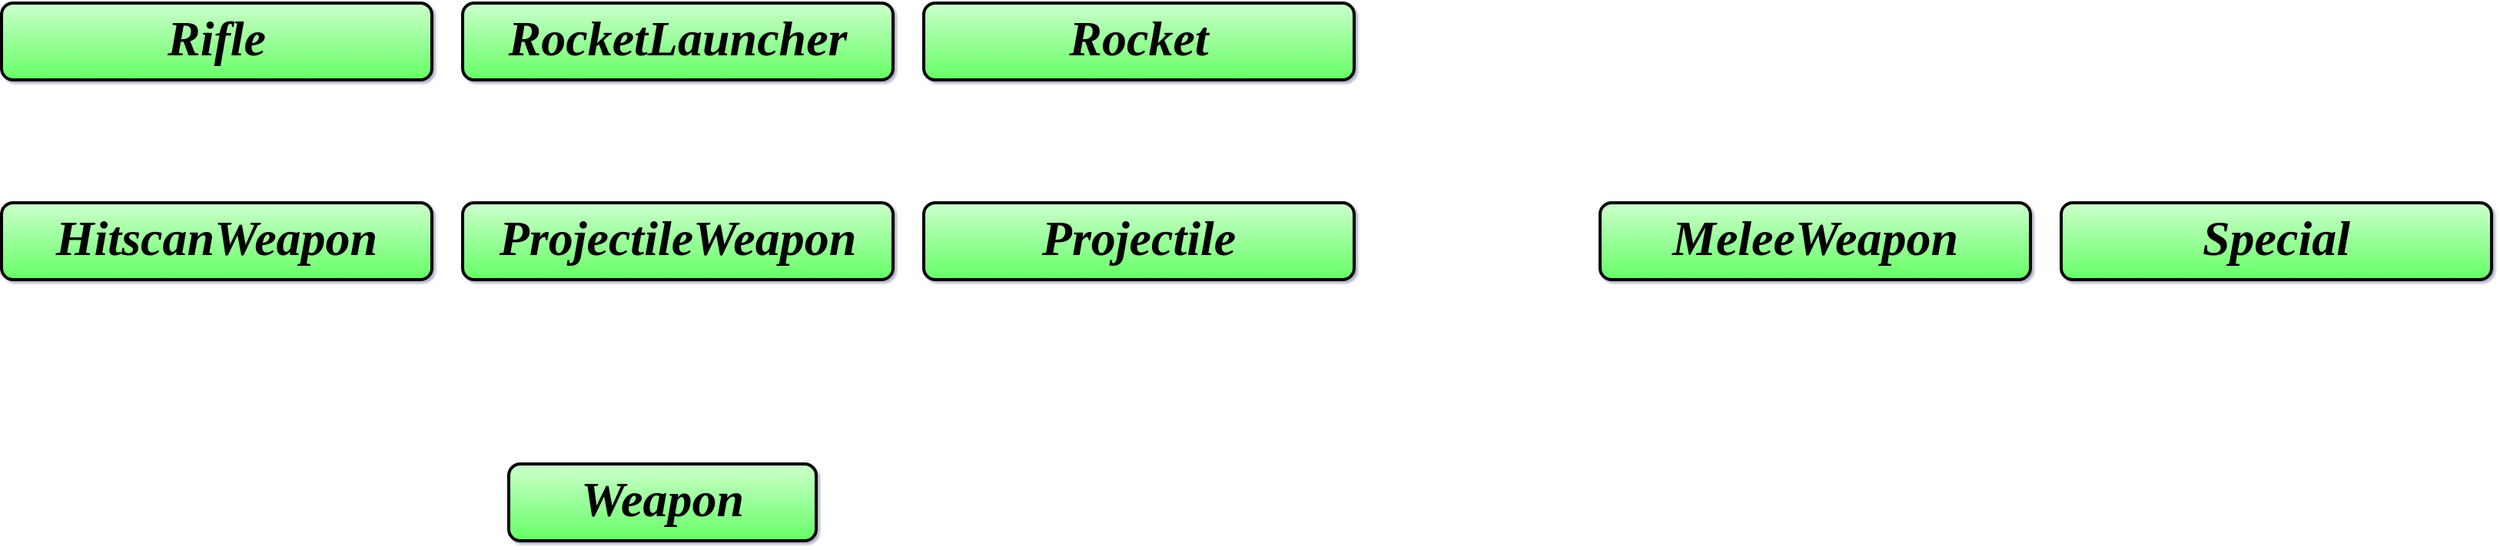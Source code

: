 <mxfile version="22.0.2" type="device" pages="4">
  <diagram name="Weapon System" id="s5kcOkmOvacQNM0t7v28">
    <mxGraphModel dx="1863" dy="760" grid="1" gridSize="10" guides="1" tooltips="1" connect="1" arrows="1" fold="1" page="1" pageScale="1" pageWidth="827" pageHeight="1169" background="#ffffff" math="1" shadow="1">
      <root>
        <mxCell id="0" />
        <mxCell id="1" parent="0" />
        <mxCell id="4yTiig6XrEbcETNbcm8--1" value="&lt;h2 style=&quot;line-height: 100%;&quot;&gt;&lt;font face=&quot;Barlow&quot; style=&quot;font-size: 32px;&quot; data-font-src=&quot;https://fonts.googleapis.com/css?family=Barlow&quot;&gt;&lt;i style=&quot;&quot;&gt;Weapon&lt;/i&gt;&lt;/font&gt;&lt;/h2&gt;" style="rounded=1;whiteSpace=wrap;html=1;gradientColor=#66FF66;fillColor=#CCFFCC;strokeWidth=2;perimeterSpacing=0;shadow=0;" parent="1" vertex="1">
          <mxGeometry x="330" y="900" width="200" height="50" as="geometry" />
        </mxCell>
        <mxCell id="4yTiig6XrEbcETNbcm8--4" value="&lt;h2 style=&quot;line-height: 100%;&quot;&gt;&lt;font face=&quot;Barlow&quot; style=&quot;font-size: 32px;&quot; data-font-src=&quot;https://fonts.googleapis.com/css?family=Barlow&quot;&gt;&lt;i style=&quot;&quot;&gt;ProjectileWeapon&lt;/i&gt;&lt;/font&gt;&lt;/h2&gt;" style="rounded=1;whiteSpace=wrap;html=1;gradientColor=#66FF66;fillColor=#CCFFCC;strokeWidth=2;perimeterSpacing=0;shadow=0;" parent="1" vertex="1">
          <mxGeometry x="300" y="730" width="280" height="50" as="geometry" />
        </mxCell>
        <mxCell id="4yTiig6XrEbcETNbcm8--5" value="&lt;h2 style=&quot;line-height: 100%;&quot;&gt;&lt;font face=&quot;Barlow&quot; style=&quot;font-size: 32px;&quot; data-font-src=&quot;https://fonts.googleapis.com/css?family=Barlow&quot;&gt;&lt;i style=&quot;&quot;&gt;HitscanWeapon&lt;/i&gt;&lt;/font&gt;&lt;/h2&gt;" style="rounded=1;whiteSpace=wrap;html=1;gradientColor=#66FF66;fillColor=#CCFFCC;strokeWidth=2;perimeterSpacing=0;shadow=0;" parent="1" vertex="1">
          <mxGeometry y="730" width="280" height="50" as="geometry" />
        </mxCell>
        <mxCell id="4yTiig6XrEbcETNbcm8--6" value="&lt;h2 style=&quot;line-height: 100%;&quot;&gt;&lt;font face=&quot;Barlow&quot; style=&quot;font-size: 32px;&quot; data-font-src=&quot;https://fonts.googleapis.com/css?family=Barlow&quot;&gt;&lt;i style=&quot;&quot;&gt;MeleeWeapon&lt;/i&gt;&lt;/font&gt;&lt;/h2&gt;" style="rounded=1;whiteSpace=wrap;html=1;gradientColor=#66FF66;fillColor=#CCFFCC;strokeWidth=2;perimeterSpacing=0;shadow=0;" parent="1" vertex="1">
          <mxGeometry x="1040" y="730" width="280" height="50" as="geometry" />
        </mxCell>
        <mxCell id="4yTiig6XrEbcETNbcm8--7" value="&lt;h2 style=&quot;line-height: 100%;&quot;&gt;&lt;font face=&quot;Barlow&quot; style=&quot;font-size: 32px;&quot; data-font-src=&quot;https://fonts.googleapis.com/css?family=Barlow&quot;&gt;&lt;i style=&quot;&quot;&gt;Rifle&lt;/i&gt;&lt;/font&gt;&lt;/h2&gt;" style="rounded=1;whiteSpace=wrap;html=1;gradientColor=#66FF66;fillColor=#CCFFCC;strokeWidth=2;perimeterSpacing=0;shadow=0;" parent="1" vertex="1">
          <mxGeometry y="600" width="280" height="50" as="geometry" />
        </mxCell>
        <mxCell id="4yTiig6XrEbcETNbcm8--8" value="&lt;h2 style=&quot;line-height: 100%;&quot;&gt;&lt;font face=&quot;Barlow&quot; style=&quot;font-size: 32px;&quot; data-font-src=&quot;https://fonts.googleapis.com/css?family=Barlow&quot;&gt;&lt;i style=&quot;&quot;&gt;RocketLauncher&lt;/i&gt;&lt;/font&gt;&lt;/h2&gt;" style="rounded=1;whiteSpace=wrap;html=1;gradientColor=#66FF66;fillColor=#CCFFCC;strokeWidth=2;perimeterSpacing=0;shadow=0;" parent="1" vertex="1">
          <mxGeometry x="300" y="600" width="280" height="50" as="geometry" />
        </mxCell>
        <mxCell id="4yTiig6XrEbcETNbcm8--9" value="&lt;h2 style=&quot;line-height: 100%;&quot;&gt;&lt;font face=&quot;Barlow&quot; style=&quot;font-size: 32px;&quot; data-font-src=&quot;https://fonts.googleapis.com/css?family=Barlow&quot;&gt;&lt;i style=&quot;&quot;&gt;Rocket&lt;/i&gt;&lt;/font&gt;&lt;/h2&gt;" style="rounded=1;whiteSpace=wrap;html=1;gradientColor=#66FF66;fillColor=#CCFFCC;strokeWidth=2;perimeterSpacing=0;shadow=0;" parent="1" vertex="1">
          <mxGeometry x="600" y="600" width="280" height="50" as="geometry" />
        </mxCell>
        <mxCell id="4yTiig6XrEbcETNbcm8--10" value="&lt;h2 style=&quot;line-height: 100%;&quot;&gt;&lt;font face=&quot;Barlow&quot; style=&quot;font-size: 32px;&quot; data-font-src=&quot;https://fonts.googleapis.com/css?family=Barlow&quot;&gt;&lt;i style=&quot;&quot;&gt;Projectile&lt;/i&gt;&lt;/font&gt;&lt;/h2&gt;" style="rounded=1;whiteSpace=wrap;html=1;gradientColor=#66FF66;fillColor=#CCFFCC;strokeWidth=2;perimeterSpacing=0;shadow=0;" parent="1" vertex="1">
          <mxGeometry x="600" y="730" width="280" height="50" as="geometry" />
        </mxCell>
        <mxCell id="4yTiig6XrEbcETNbcm8--11" value="&lt;h2 style=&quot;line-height: 100%;&quot;&gt;&lt;font face=&quot;Barlow&quot; style=&quot;font-size: 32px;&quot; data-font-src=&quot;https://fonts.googleapis.com/css?family=Barlow&quot;&gt;&lt;i style=&quot;&quot;&gt;Special&lt;/i&gt;&lt;/font&gt;&lt;/h2&gt;" style="rounded=1;whiteSpace=wrap;html=1;gradientColor=#66FF66;fillColor=#CCFFCC;strokeWidth=2;perimeterSpacing=0;shadow=0;" parent="1" vertex="1">
          <mxGeometry x="1340" y="730" width="280" height="50" as="geometry" />
        </mxCell>
      </root>
    </mxGraphModel>
  </diagram>
  <diagram id="IMJNniGoVFpzy2KhtZv8" name="Player Composition">
    <mxGraphModel dx="1863" dy="760" grid="1" gridSize="10" guides="1" tooltips="1" connect="1" arrows="1" fold="1" page="1" pageScale="1" pageWidth="827" pageHeight="1169" math="0" shadow="0">
      <root>
        <mxCell id="0" />
        <mxCell id="1" parent="0" />
        <mxCell id="JCNw2kTQ1HIf3i3o_ohZ-2" value="&lt;b style=&quot;border-color: var(--border-color); font-family: Barlow;&quot;&gt;&lt;i style=&quot;border-color: var(--border-color);&quot;&gt;Player&lt;br&gt;Extends: CharacterBody3D&lt;br&gt;&lt;/i&gt;&lt;/b&gt;" style="shape=umlActor;verticalLabelPosition=bottom;verticalAlign=top;html=1;outlineConnect=0;" parent="1" vertex="1">
          <mxGeometry x="350" y="95" width="100" height="200" as="geometry" />
        </mxCell>
        <mxCell id="JCNw2kTQ1HIf3i3o_ohZ-22" style="rounded=0;orthogonalLoop=1;jettySize=auto;html=1;exitX=0;exitY=0.5;exitDx=0;exitDy=0;" parent="1" source="JCNw2kTQ1HIf3i3o_ohZ-6" target="JCNw2kTQ1HIf3i3o_ohZ-2" edge="1">
          <mxGeometry relative="1" as="geometry" />
        </mxCell>
        <mxCell id="JCNw2kTQ1HIf3i3o_ohZ-6" value="&lt;h2 style=&quot;line-height: 0%;&quot;&gt;&lt;font size=&quot;1&quot; face=&quot;Barlow&quot; style=&quot;&quot; data-font-src=&quot;https://fonts.googleapis.com/css?family=Barlow&quot;&gt;&lt;i style=&quot;font-size: 30px;&quot;&gt;Inventory&lt;/i&gt;&lt;/font&gt;&lt;/h2&gt;&lt;div style=&quot;line-height: 0%;&quot;&gt;&lt;font face=&quot;Barlow&quot;&gt;&lt;b&gt;&lt;i&gt;Node3D&lt;/i&gt;&lt;/b&gt;&lt;/font&gt;&lt;/div&gt;" style="rounded=1;whiteSpace=wrap;html=1;strokeWidth=2;perimeterSpacing=0;shadow=0;fillColor=#f8cecc;strokeColor=#b85450;" parent="1" vertex="1">
          <mxGeometry x="500" y="170" width="280" height="50" as="geometry" />
        </mxCell>
        <mxCell id="JCNw2kTQ1HIf3i3o_ohZ-18" style="rounded=0;orthogonalLoop=1;jettySize=auto;html=1;exitX=1;exitY=0.5;exitDx=0;exitDy=0;" parent="1" source="JCNw2kTQ1HIf3i3o_ohZ-8" target="JCNw2kTQ1HIf3i3o_ohZ-2" edge="1">
          <mxGeometry relative="1" as="geometry">
            <mxPoint x="370" y="130" as="targetPoint" />
          </mxGeometry>
        </mxCell>
        <mxCell id="JCNw2kTQ1HIf3i3o_ohZ-8" value="&lt;h2 style=&quot;line-height: 0%;&quot;&gt;&lt;font size=&quot;1&quot; face=&quot;Barlow&quot; style=&quot;&quot; data-font-src=&quot;https://fonts.googleapis.com/css?family=Barlow&quot;&gt;&lt;i style=&quot;font-size: 30px;&quot;&gt;State Machine&lt;/i&gt;&lt;/font&gt;&lt;/h2&gt;&lt;div style=&quot;line-height: 0%;&quot;&gt;&lt;font face=&quot;Barlow&quot; style=&quot;font-size: 12px;&quot; data-font-src=&quot;https://fonts.googleapis.com/css?family=Barlow&quot;&gt;&lt;b style=&quot;&quot;&gt;&lt;i&gt;Rigidbody3D&lt;/i&gt;&lt;/b&gt;&lt;/font&gt;&lt;/div&gt;" style="rounded=1;whiteSpace=wrap;html=1;strokeWidth=2;perimeterSpacing=0;shadow=0;fillColor=#f5f5f5;strokeColor=#666666;fontColor=#333333;" parent="1" vertex="1">
          <mxGeometry x="20" y="100" width="280" height="50" as="geometry" />
        </mxCell>
        <mxCell id="JCNw2kTQ1HIf3i3o_ohZ-26" style="rounded=0;orthogonalLoop=1;jettySize=auto;html=1;exitX=0;exitY=0.5;exitDx=0;exitDy=0;entryX=1;entryY=0.5;entryDx=0;entryDy=0;" parent="1" source="JCNw2kTQ1HIf3i3o_ohZ-9" target="JCNw2kTQ1HIf3i3o_ohZ-6" edge="1">
          <mxGeometry relative="1" as="geometry" />
        </mxCell>
        <mxCell id="JCNw2kTQ1HIf3i3o_ohZ-9" value="&lt;h2 style=&quot;line-height: 0%;&quot;&gt;&lt;font size=&quot;1&quot; face=&quot;Barlow&quot; style=&quot;&quot; data-font-src=&quot;https://fonts.googleapis.com/css?family=Barlow&quot;&gt;&lt;i style=&quot;font-size: 30px;&quot;&gt;Weapons&lt;/i&gt;&lt;/font&gt;&lt;/h2&gt;" style="rounded=1;whiteSpace=wrap;html=1;strokeWidth=2;perimeterSpacing=0;shadow=0;align=center;" parent="1" vertex="1">
          <mxGeometry x="827" y="135" width="280" height="50" as="geometry" />
        </mxCell>
        <mxCell id="JCNw2kTQ1HIf3i3o_ohZ-27" style="rounded=0;orthogonalLoop=1;jettySize=auto;html=1;exitX=0;exitY=0.5;exitDx=0;exitDy=0;entryX=1;entryY=0.5;entryDx=0;entryDy=0;" parent="1" source="JCNw2kTQ1HIf3i3o_ohZ-10" target="JCNw2kTQ1HIf3i3o_ohZ-6" edge="1">
          <mxGeometry relative="1" as="geometry" />
        </mxCell>
        <mxCell id="JCNw2kTQ1HIf3i3o_ohZ-10" value="&lt;h2 style=&quot;line-height: 0%;&quot;&gt;&lt;font size=&quot;1&quot; face=&quot;Barlow&quot; style=&quot;&quot; data-font-src=&quot;https://fonts.googleapis.com/css?family=Barlow&quot;&gt;&lt;i style=&quot;font-size: 30px;&quot;&gt;Gadgets&lt;/i&gt;&lt;/font&gt;&lt;/h2&gt;" style="rounded=1;whiteSpace=wrap;html=1;strokeWidth=2;perimeterSpacing=0;shadow=0;align=center;" parent="1" vertex="1">
          <mxGeometry x="827" y="205" width="280" height="50" as="geometry" />
        </mxCell>
        <mxCell id="JCNw2kTQ1HIf3i3o_ohZ-19" style="rounded=0;orthogonalLoop=1;jettySize=auto;html=1;exitX=1;exitY=0.5;exitDx=0;exitDy=0;" parent="1" source="JCNw2kTQ1HIf3i3o_ohZ-11" target="JCNw2kTQ1HIf3i3o_ohZ-2" edge="1">
          <mxGeometry relative="1" as="geometry" />
        </mxCell>
        <mxCell id="JCNw2kTQ1HIf3i3o_ohZ-11" value="&lt;h2 style=&quot;line-height: 0%;&quot;&gt;&lt;font face=&quot;Barlow&quot;&gt;&lt;span style=&quot;font-size: 30px;&quot;&gt;&lt;i&gt;Camera Controller&lt;/i&gt;&lt;/span&gt;&lt;/font&gt;&lt;/h2&gt;&lt;div style=&quot;line-height: 0%;&quot;&gt;&lt;font face=&quot;Barlow&quot;&gt;&lt;b&gt;&lt;i&gt;Extends: Node3D&lt;/i&gt;&lt;/b&gt;&lt;/font&gt;&lt;/div&gt;" style="rounded=1;whiteSpace=wrap;html=1;strokeWidth=2;perimeterSpacing=0;shadow=0;fillColor=#f8cecc;strokeColor=#b85450;" parent="1" vertex="1">
          <mxGeometry x="20" y="170" width="280" height="50" as="geometry" />
        </mxCell>
        <mxCell id="JCNw2kTQ1HIf3i3o_ohZ-25" style="rounded=0;orthogonalLoop=1;jettySize=auto;html=1;exitX=1;exitY=0.5;exitDx=0;exitDy=0;entryX=0;entryY=0.5;entryDx=0;entryDy=0;" parent="1" source="JCNw2kTQ1HIf3i3o_ohZ-12" target="JCNw2kTQ1HIf3i3o_ohZ-11" edge="1">
          <mxGeometry relative="1" as="geometry" />
        </mxCell>
        <mxCell id="JCNw2kTQ1HIf3i3o_ohZ-12" value="&lt;h2 style=&quot;line-height: 0%;&quot;&gt;&lt;font size=&quot;1&quot; face=&quot;Barlow&quot; style=&quot;&quot; data-font-src=&quot;https://fonts.googleapis.com/css?family=Barlow&quot;&gt;&lt;i style=&quot;font-size: 30px;&quot;&gt;Pivot Points&lt;/i&gt;&lt;/font&gt;&lt;/h2&gt;" style="rounded=1;whiteSpace=wrap;html=1;strokeWidth=2;perimeterSpacing=0;shadow=0;align=center;" parent="1" vertex="1">
          <mxGeometry x="-340" y="110" width="280" height="50" as="geometry" />
        </mxCell>
        <mxCell id="JCNw2kTQ1HIf3i3o_ohZ-24" style="rounded=0;orthogonalLoop=1;jettySize=auto;html=1;exitX=1;exitY=0.5;exitDx=0;exitDy=0;entryX=0;entryY=0.5;entryDx=0;entryDy=0;" parent="1" source="JCNw2kTQ1HIf3i3o_ohZ-14" target="JCNw2kTQ1HIf3i3o_ohZ-11" edge="1">
          <mxGeometry relative="1" as="geometry" />
        </mxCell>
        <mxCell id="JCNw2kTQ1HIf3i3o_ohZ-14" value="&lt;h2 style=&quot;line-height: 0%;&quot;&gt;&lt;font size=&quot;1&quot; face=&quot;Barlow&quot; style=&quot;&quot; data-font-src=&quot;https://fonts.googleapis.com/css?family=Barlow&quot;&gt;&lt;i style=&quot;font-size: 30px;&quot;&gt;Player Camera&lt;/i&gt;&lt;/font&gt;&lt;/h2&gt;" style="rounded=1;whiteSpace=wrap;html=1;strokeWidth=2;perimeterSpacing=0;shadow=0;align=center;" parent="1" vertex="1">
          <mxGeometry x="-340" y="170" width="280" height="50" as="geometry" />
        </mxCell>
        <mxCell id="JCNw2kTQ1HIf3i3o_ohZ-23" style="rounded=0;orthogonalLoop=1;jettySize=auto;html=1;exitX=1;exitY=0.5;exitDx=0;exitDy=0;entryX=0;entryY=0.5;entryDx=0;entryDy=0;" parent="1" source="JCNw2kTQ1HIf3i3o_ohZ-15" target="JCNw2kTQ1HIf3i3o_ohZ-11" edge="1">
          <mxGeometry relative="1" as="geometry" />
        </mxCell>
        <mxCell id="JCNw2kTQ1HIf3i3o_ohZ-15" value="&lt;h2 style=&quot;line-height: 0%;&quot;&gt;&lt;font size=&quot;1&quot; face=&quot;Barlow&quot; style=&quot;&quot; data-font-src=&quot;https://fonts.googleapis.com/css?family=Barlow&quot;&gt;&lt;i style=&quot;font-size: 30px;&quot;&gt;Spring Arm&lt;/i&gt;&lt;/font&gt;&lt;/h2&gt;" style="rounded=1;whiteSpace=wrap;html=1;strokeWidth=2;perimeterSpacing=0;shadow=0;align=center;" parent="1" vertex="1">
          <mxGeometry x="-340" y="230" width="280" height="50" as="geometry" />
        </mxCell>
        <mxCell id="F12n2EFeijY5wu6OqVUX-1" value="&lt;h2 style=&quot;line-height: 0%;&quot;&gt;&lt;font size=&quot;1&quot; face=&quot;Barlow&quot; style=&quot;&quot; data-font-src=&quot;https://fonts.googleapis.com/css?family=Barlow&quot;&gt;&lt;i style=&quot;font-size: 30px;&quot;&gt;State Machine react&lt;/i&gt;&lt;/font&gt;&lt;/h2&gt;" style="rounded=1;whiteSpace=wrap;html=1;strokeWidth=2;perimeterSpacing=0;shadow=0;fillColor=#f5f5f5;strokeColor=#666666;fontColor=#333333;" parent="1" vertex="1">
          <mxGeometry x="50" y="710" width="280" height="50" as="geometry" />
        </mxCell>
        <mxCell id="F12n2EFeijY5wu6OqVUX-7" style="rounded=0;orthogonalLoop=1;jettySize=auto;html=1;exitX=0.5;exitY=1;exitDx=0;exitDy=0;" parent="1" source="F12n2EFeijY5wu6OqVUX-3" edge="1">
          <mxGeometry relative="1" as="geometry">
            <mxPoint x="540" y="560" as="targetPoint" />
          </mxGeometry>
        </mxCell>
        <mxCell id="F12n2EFeijY5wu6OqVUX-8" value="&lt;span style=&quot;font-size: 16px;&quot;&gt;No&lt;/span&gt;" style="edgeLabel;html=1;align=center;verticalAlign=middle;resizable=0;points=[];" parent="F12n2EFeijY5wu6OqVUX-7" vertex="1" connectable="0">
          <mxGeometry x="0.042" y="8" relative="1" as="geometry">
            <mxPoint as="offset" />
          </mxGeometry>
        </mxCell>
        <mxCell id="F12n2EFeijY5wu6OqVUX-3" value="&lt;h2 style=&quot;line-height: 0%;&quot;&gt;&lt;font size=&quot;1&quot; face=&quot;Barlow&quot; style=&quot;&quot; data-font-src=&quot;https://fonts.googleapis.com/css?family=Barlow&quot;&gt;&lt;i style=&quot;font-size: 30px;&quot;&gt;Player has Gadget?&lt;/i&gt;&lt;/font&gt;&lt;/h2&gt;" style="rounded=1;whiteSpace=wrap;html=1;strokeWidth=2;perimeterSpacing=0;shadow=0;align=center;" parent="1" vertex="1">
          <mxGeometry x="269" y="410" width="280" height="50" as="geometry" />
        </mxCell>
        <mxCell id="F12n2EFeijY5wu6OqVUX-4" value="&lt;h2 style=&quot;line-height: 0%;&quot;&gt;&lt;font size=&quot;1&quot; face=&quot;Barlow&quot; style=&quot;&quot; data-font-src=&quot;https://fonts.googleapis.com/css?family=Barlow&quot;&gt;&lt;i style=&quot;font-size: 30px;&quot;&gt;Gadget state changed?&lt;/i&gt;&lt;/font&gt;&lt;/h2&gt;" style="rounded=1;whiteSpace=wrap;html=1;strokeWidth=2;perimeterSpacing=0;shadow=0;align=center;" parent="1" vertex="1">
          <mxGeometry x="150" y="559.5" width="290" height="50" as="geometry" />
        </mxCell>
        <mxCell id="F12n2EFeijY5wu6OqVUX-9" style="rounded=0;orthogonalLoop=1;jettySize=auto;html=1;entryX=0.5;entryY=0;entryDx=0;entryDy=0;exitX=0.5;exitY=1;exitDx=0;exitDy=0;" parent="1" source="F12n2EFeijY5wu6OqVUX-3" target="F12n2EFeijY5wu6OqVUX-4" edge="1">
          <mxGeometry relative="1" as="geometry">
            <mxPoint x="550" y="580" as="targetPoint" />
            <mxPoint x="280" y="480" as="sourcePoint" />
          </mxGeometry>
        </mxCell>
        <mxCell id="F12n2EFeijY5wu6OqVUX-10" value="&lt;span style=&quot;font-size: 16px;&quot;&gt;Yes&lt;/span&gt;" style="edgeLabel;html=1;align=center;verticalAlign=middle;resizable=0;points=[];" parent="F12n2EFeijY5wu6OqVUX-9" vertex="1" connectable="0">
          <mxGeometry x="0.042" y="8" relative="1" as="geometry">
            <mxPoint as="offset" />
          </mxGeometry>
        </mxCell>
        <mxCell id="F12n2EFeijY5wu6OqVUX-11" style="rounded=0;orthogonalLoop=1;jettySize=auto;html=1;entryX=0.5;entryY=0;entryDx=0;entryDy=0;exitX=0.5;exitY=1;exitDx=0;exitDy=0;" parent="1" source="F12n2EFeijY5wu6OqVUX-4" target="F12n2EFeijY5wu6OqVUX-1" edge="1">
          <mxGeometry relative="1" as="geometry">
            <mxPoint x="265" y="570" as="targetPoint" />
            <mxPoint x="419" y="470" as="sourcePoint" />
          </mxGeometry>
        </mxCell>
        <mxCell id="F12n2EFeijY5wu6OqVUX-12" value="&lt;span style=&quot;font-size: 16px;&quot;&gt;Yes&lt;/span&gt;" style="edgeLabel;html=1;align=center;verticalAlign=middle;resizable=0;points=[];" parent="F12n2EFeijY5wu6OqVUX-11" vertex="1" connectable="0">
          <mxGeometry x="0.042" y="8" relative="1" as="geometry">
            <mxPoint as="offset" />
          </mxGeometry>
        </mxCell>
        <mxCell id="F12n2EFeijY5wu6OqVUX-14" style="rounded=0;orthogonalLoop=1;jettySize=auto;html=1;exitX=0.5;exitY=1;exitDx=0;exitDy=0;" parent="1" source="F12n2EFeijY5wu6OqVUX-4" edge="1">
          <mxGeometry relative="1" as="geometry">
            <mxPoint x="410" y="720" as="targetPoint" />
            <mxPoint x="419" y="470" as="sourcePoint" />
          </mxGeometry>
        </mxCell>
        <mxCell id="F12n2EFeijY5wu6OqVUX-15" value="&lt;span style=&quot;font-size: 16px;&quot;&gt;No&lt;/span&gt;" style="edgeLabel;html=1;align=center;verticalAlign=middle;resizable=0;points=[];" parent="F12n2EFeijY5wu6OqVUX-14" vertex="1" connectable="0">
          <mxGeometry x="0.042" y="8" relative="1" as="geometry">
            <mxPoint as="offset" />
          </mxGeometry>
        </mxCell>
        <mxCell id="F12n2EFeijY5wu6OqVUX-17" style="edgeStyle=orthogonalEdgeStyle;rounded=0;orthogonalLoop=1;jettySize=auto;html=1;exitX=1;exitY=0.5;exitDx=0;exitDy=0;" parent="1" source="F12n2EFeijY5wu6OqVUX-16" edge="1">
          <mxGeometry relative="1" as="geometry">
            <mxPoint x="410" y="965.714" as="targetPoint" />
          </mxGeometry>
        </mxCell>
        <mxCell id="F12n2EFeijY5wu6OqVUX-16" value="&lt;h2 style=&quot;line-height: 0%;&quot;&gt;&lt;font size=&quot;1&quot; face=&quot;Barlow&quot; style=&quot;&quot; data-font-src=&quot;https://fonts.googleapis.com/css?family=Barlow&quot;&gt;&lt;i style=&quot;font-size: 30px;&quot;&gt;State Machine&lt;/i&gt;&lt;/font&gt;&lt;/h2&gt;" style="rounded=1;whiteSpace=wrap;html=1;strokeWidth=2;perimeterSpacing=0;shadow=0;fillColor=#f5f5f5;strokeColor=#666666;fontColor=#333333;" parent="1" vertex="1">
          <mxGeometry x="50" y="940" width="280" height="50" as="geometry" />
        </mxCell>
      </root>
    </mxGraphModel>
  </diagram>
  <diagram id="k4yI4i9Bfc1UnF42SXYd" name="Level Flowcharts">
    <mxGraphModel dx="2527" dy="1667" grid="1" gridSize="10" guides="1" tooltips="1" connect="1" arrows="1" fold="1" page="0" pageScale="1" pageWidth="827" pageHeight="1169" math="0" shadow="0">
      <root>
        <mxCell id="0" />
        <mxCell id="1" parent="0" />
        <mxCell id="fGkx-PqtDvmiWXZGH0SN-1" style="edgeStyle=none;curved=1;rounded=0;orthogonalLoop=1;jettySize=auto;html=1;exitX=1;exitY=0.5;exitDx=0;exitDy=0;fontSize=12;startSize=8;endSize=8;entryX=0;entryY=0.5;entryDx=0;entryDy=0;" parent="1" source="iQWGpPf2uvwSu2t6FEYq-1" target="fGkx-PqtDvmiWXZGH0SN-2" edge="1">
          <mxGeometry relative="1" as="geometry">
            <mxPoint x="-190" y="25" as="targetPoint" />
          </mxGeometry>
        </mxCell>
        <mxCell id="iQWGpPf2uvwSu2t6FEYq-1" value="&lt;h2 style=&quot;line-height: 100%;&quot;&gt;&lt;font style=&quot;font-size: 18px;&quot; data-font-src=&quot;https://fonts.googleapis.com/css?family=Barlow&quot;&gt;Start&lt;/font&gt;&lt;/h2&gt;" style="rounded=1;whiteSpace=wrap;html=1;gradientColor=#FFCC99;fillColor=#FFE6CC;strokeWidth=2;perimeterSpacing=0;shadow=0;" parent="1" vertex="1">
          <mxGeometry x="-440" width="190" height="50" as="geometry" />
        </mxCell>
        <mxCell id="fGkx-PqtDvmiWXZGH0SN-4" style="edgeStyle=none;curved=1;rounded=0;orthogonalLoop=1;jettySize=auto;html=1;exitX=1;exitY=0.5;exitDx=0;exitDy=0;entryX=0;entryY=0.5;entryDx=0;entryDy=0;fontSize=12;startSize=8;endSize=8;" parent="1" source="fGkx-PqtDvmiWXZGH0SN-2" target="fGkx-PqtDvmiWXZGH0SN-3" edge="1">
          <mxGeometry relative="1" as="geometry" />
        </mxCell>
        <mxCell id="fGkx-PqtDvmiWXZGH0SN-2" value="&lt;h2 style=&quot;line-height: 30%;&quot;&gt;Old Trail&amp;nbsp;&lt;/h2&gt;&lt;h2 style=&quot;line-height: 30%;&quot;&gt;Section 1&lt;/h2&gt;" style="rounded=1;whiteSpace=wrap;html=1;gradientColor=#FFCC99;fillColor=#FFE6CC;strokeWidth=2;perimeterSpacing=0;shadow=0;" parent="1" vertex="1">
          <mxGeometry x="-220" width="190" height="50" as="geometry" />
        </mxCell>
        <mxCell id="fGkx-PqtDvmiWXZGH0SN-6" style="edgeStyle=none;curved=1;rounded=0;orthogonalLoop=1;jettySize=auto;html=1;exitX=0.25;exitY=0;exitDx=0;exitDy=0;entryX=0.25;entryY=1;entryDx=0;entryDy=0;fontSize=12;startSize=8;endSize=8;" parent="1" source="fGkx-PqtDvmiWXZGH0SN-3" target="fGkx-PqtDvmiWXZGH0SN-5" edge="1">
          <mxGeometry relative="1" as="geometry" />
        </mxCell>
        <mxCell id="fGkx-PqtDvmiWXZGH0SN-8" style="edgeStyle=none;curved=1;rounded=0;orthogonalLoop=1;jettySize=auto;html=1;exitX=1;exitY=0.5;exitDx=0;exitDy=0;fontSize=12;startSize=8;endSize=8;entryX=0;entryY=0.5;entryDx=0;entryDy=0;" parent="1" source="fGkx-PqtDvmiWXZGH0SN-3" target="fGkx-PqtDvmiWXZGH0SN-9" edge="1">
          <mxGeometry relative="1" as="geometry">
            <mxPoint x="260" y="25" as="targetPoint" />
          </mxGeometry>
        </mxCell>
        <mxCell id="fGkx-PqtDvmiWXZGH0SN-3" value="&lt;h2 style=&quot;line-height: 0%;&quot;&gt;Clearing&lt;/h2&gt;" style="rounded=1;whiteSpace=wrap;html=1;gradientColor=#FFCC99;fillColor=#FFE6CC;strokeWidth=2;perimeterSpacing=0;shadow=0;" parent="1" vertex="1">
          <mxGeometry width="190" height="50" as="geometry" />
        </mxCell>
        <mxCell id="fGkx-PqtDvmiWXZGH0SN-7" style="edgeStyle=none;curved=1;rounded=0;orthogonalLoop=1;jettySize=auto;html=1;exitX=0.75;exitY=1;exitDx=0;exitDy=0;entryX=0.75;entryY=0;entryDx=0;entryDy=0;fontSize=12;startSize=8;endSize=8;" parent="1" source="fGkx-PqtDvmiWXZGH0SN-5" target="fGkx-PqtDvmiWXZGH0SN-3" edge="1">
          <mxGeometry relative="1" as="geometry" />
        </mxCell>
        <mxCell id="fGkx-PqtDvmiWXZGH0SN-5" value="&lt;h2 style=&quot;line-height: 0%;&quot;&gt;Forest Temple&lt;/h2&gt;" style="rounded=1;whiteSpace=wrap;html=1;gradientColor=#FFCC99;fillColor=#FFE6CC;strokeWidth=2;perimeterSpacing=0;shadow=0;" parent="1" vertex="1">
          <mxGeometry y="-140" width="190" height="50" as="geometry" />
        </mxCell>
        <mxCell id="fGkx-PqtDvmiWXZGH0SN-12" style="edgeStyle=none;curved=1;rounded=0;orthogonalLoop=1;jettySize=auto;html=1;exitX=0.25;exitY=1;exitDx=0;exitDy=0;entryX=0.25;entryY=0;entryDx=0;entryDy=0;fontSize=12;startSize=8;endSize=8;" parent="1" source="fGkx-PqtDvmiWXZGH0SN-9" target="fGkx-PqtDvmiWXZGH0SN-11" edge="1">
          <mxGeometry relative="1" as="geometry" />
        </mxCell>
        <mxCell id="fGkx-PqtDvmiWXZGH0SN-15" style="edgeStyle=none;curved=1;rounded=0;orthogonalLoop=1;jettySize=auto;html=1;exitX=1;exitY=0.5;exitDx=0;exitDy=0;entryX=0;entryY=0.5;entryDx=0;entryDy=0;fontSize=12;startSize=8;endSize=8;" parent="1" source="fGkx-PqtDvmiWXZGH0SN-9" target="fGkx-PqtDvmiWXZGH0SN-13" edge="1">
          <mxGeometry relative="1" as="geometry" />
        </mxCell>
        <mxCell id="fGkx-PqtDvmiWXZGH0SN-9" value="&lt;h2 style=&quot;line-height: 0%;&quot;&gt;Big Tree&lt;/h2&gt;&lt;div&gt;Treetop Zone Start&lt;/div&gt;" style="rounded=1;whiteSpace=wrap;html=1;gradientColor=#FFCC99;fillColor=#FFE6CC;strokeWidth=2;perimeterSpacing=0;shadow=0;" parent="1" vertex="1">
          <mxGeometry x="220" width="190" height="50" as="geometry" />
        </mxCell>
        <mxCell id="fGkx-PqtDvmiWXZGH0SN-14" style="edgeStyle=none;curved=1;rounded=0;orthogonalLoop=1;jettySize=auto;html=1;exitX=0.75;exitY=0;exitDx=0;exitDy=0;entryX=0.75;entryY=1;entryDx=0;entryDy=0;fontSize=12;startSize=8;endSize=8;" parent="1" source="fGkx-PqtDvmiWXZGH0SN-11" target="fGkx-PqtDvmiWXZGH0SN-9" edge="1">
          <mxGeometry relative="1" as="geometry" />
        </mxCell>
        <mxCell id="fGkx-PqtDvmiWXZGH0SN-11" value="&lt;h2 style=&quot;line-height: 0%;&quot;&gt;Treetops&lt;/h2&gt;" style="rounded=1;whiteSpace=wrap;html=1;gradientColor=#FFCC99;fillColor=#FFE6CC;strokeWidth=2;perimeterSpacing=0;shadow=0;" parent="1" vertex="1">
          <mxGeometry x="220" y="120" width="190" height="50" as="geometry" />
        </mxCell>
        <mxCell id="fGkx-PqtDvmiWXZGH0SN-17" style="edgeStyle=none;curved=1;rounded=0;orthogonalLoop=1;jettySize=auto;html=1;exitX=1;exitY=0.5;exitDx=0;exitDy=0;entryX=0;entryY=0.5;entryDx=0;entryDy=0;fontSize=12;startSize=8;endSize=8;" parent="1" source="fGkx-PqtDvmiWXZGH0SN-13" target="fGkx-PqtDvmiWXZGH0SN-16" edge="1">
          <mxGeometry relative="1" as="geometry" />
        </mxCell>
        <mxCell id="fGkx-PqtDvmiWXZGH0SN-13" value="&lt;h2 style=&quot;line-height: 30%;&quot;&gt;Old Trail&amp;nbsp;&lt;/h2&gt;&lt;h2 style=&quot;line-height: 30%;&quot;&gt;Section 2&lt;/h2&gt;" style="rounded=1;whiteSpace=wrap;html=1;gradientColor=#FFCC99;fillColor=#FFE6CC;strokeWidth=2;perimeterSpacing=0;shadow=0;" parent="1" vertex="1">
          <mxGeometry x="440" width="190" height="50" as="geometry" />
        </mxCell>
        <mxCell id="fGkx-PqtDvmiWXZGH0SN-16" value="&lt;h2 style=&quot;line-height: 0%;&quot;&gt;Boss&lt;/h2&gt;&lt;div&gt;End of Level&lt;/div&gt;" style="rounded=1;whiteSpace=wrap;html=1;gradientColor=#FFCC99;fillColor=#FFE6CC;strokeWidth=2;perimeterSpacing=0;shadow=0;" parent="1" vertex="1">
          <mxGeometry x="660" width="190" height="50" as="geometry" />
        </mxCell>
        <mxCell id="fGkx-PqtDvmiWXZGH0SN-18" value="" style="sketch=0;pointerEvents=1;shadow=0;dashed=0;html=1;strokeColor=none;fillColor=#505050;labelPosition=center;verticalLabelPosition=bottom;verticalAlign=top;outlineConnect=0;align=center;shape=mxgraph.office.security.lock_protected;fontFamily=Helvetica;fontSize=18;" parent="1" vertex="1">
          <mxGeometry x="42" y="-50" width="18" height="27" as="geometry" />
        </mxCell>
        <mxCell id="fGkx-PqtDvmiWXZGH0SN-22" value="" style="shape=image;html=1;verticalLabelPosition=bottom;verticalAlign=top;imageAspect=1;aspect=fixed;image=img/clipart/Gear_128x128.png;fontFamily=Helvetica;fontSize=18;fillColor=#FFE6CC;gradientColor=#FFCC99;" parent="1" vertex="1">
          <mxGeometry x="-440" y="-100" width="34.95" height="41" as="geometry" />
        </mxCell>
        <mxCell id="fGkx-PqtDvmiWXZGH0SN-23" value="" style="sketch=0;pointerEvents=1;shadow=0;dashed=0;html=1;strokeColor=none;fillColor=#505050;labelPosition=center;verticalLabelPosition=bottom;verticalAlign=top;outlineConnect=0;align=center;shape=mxgraph.office.security.lock_protected;fontFamily=Helvetica;fontSize=18;" parent="1" vertex="1">
          <mxGeometry x="-423.05" y="-140" width="18" height="27" as="geometry" />
        </mxCell>
        <mxCell id="fGkx-PqtDvmiWXZGH0SN-24" value="Locked Behind Gadget" style="text;html=1;strokeColor=none;fillColor=none;align=center;verticalAlign=middle;whiteSpace=wrap;rounded=0;fontSize=18;fontFamily=Helvetica;" parent="1" vertex="1">
          <mxGeometry x="-400" y="-140" width="190" height="30" as="geometry" />
        </mxCell>
        <mxCell id="fGkx-PqtDvmiWXZGH0SN-25" value="A Gadget" style="text;html=1;strokeColor=none;fillColor=none;align=center;verticalAlign=middle;whiteSpace=wrap;rounded=0;fontSize=18;fontFamily=Helvetica;" parent="1" vertex="1">
          <mxGeometry x="-400" y="-94.5" width="80" height="30" as="geometry" />
        </mxCell>
        <mxCell id="fGkx-PqtDvmiWXZGH0SN-27" value="&lt;p style=&quot;line-height: 70%;&quot;&gt;&lt;font style=&quot;font-size: 12px;&quot;&gt;need:&lt;br&gt;Lockpick&lt;/font&gt;&lt;/p&gt;" style="text;html=1;align=center;verticalAlign=middle;resizable=0;points=[];autosize=1;strokeColor=none;fillColor=none;fontSize=16;fontFamily=Helvetica;" parent="1" vertex="1">
          <mxGeometry x="-30" y="-71.5" width="70" height="70" as="geometry" />
        </mxCell>
        <mxCell id="fGkx-PqtDvmiWXZGH0SN-30" value="&lt;p style=&quot;line-height: 0%;&quot;&gt;&lt;font style=&quot;font-size: 12px;&quot;&gt;need:&lt;/font&gt;&lt;/p&gt;&lt;p style=&quot;line-height: 0%;&quot;&gt;&lt;font style=&quot;font-size: 12px;&quot;&gt;Special Gear&lt;/font&gt;&lt;/p&gt;&lt;p style=&quot;line-height: 0%;&quot;&gt;&lt;font style=&quot;font-size: 12px;&quot;&gt;Hookshot&lt;/font&gt;&lt;/p&gt;" style="text;html=1;align=center;verticalAlign=middle;resizable=0;points=[];autosize=1;strokeColor=none;fillColor=none;fontSize=16;fontFamily=Helvetica;" parent="1" vertex="1">
          <mxGeometry x="170" y="50" width="90" height="80" as="geometry" />
        </mxCell>
        <mxCell id="fGkx-PqtDvmiWXZGH0SN-31" value="" style="sketch=0;pointerEvents=1;shadow=0;dashed=0;html=1;strokeColor=none;fillColor=#505050;labelPosition=center;verticalLabelPosition=bottom;verticalAlign=top;outlineConnect=0;align=center;shape=mxgraph.office.security.lock_protected;fontFamily=Helvetica;fontSize=18;" parent="1" vertex="1">
          <mxGeometry x="260" y="80" width="18" height="27" as="geometry" />
        </mxCell>
        <mxCell id="JI48HQEaXkOMa6Es6ZFC-1" style="edgeStyle=none;curved=1;rounded=0;orthogonalLoop=1;jettySize=auto;html=1;exitX=1;exitY=0.5;exitDx=0;exitDy=0;fontSize=12;startSize=8;endSize=8;entryX=0;entryY=0.5;entryDx=0;entryDy=0;" edge="1" source="JI48HQEaXkOMa6Es6ZFC-2" target="JI48HQEaXkOMa6Es6ZFC-4" parent="1">
          <mxGeometry relative="1" as="geometry">
            <mxPoint x="-190" y="589" as="targetPoint" />
          </mxGeometry>
        </mxCell>
        <mxCell id="JI48HQEaXkOMa6Es6ZFC-26" style="edgeStyle=none;curved=1;rounded=0;orthogonalLoop=1;jettySize=auto;html=1;exitX=0.5;exitY=1;exitDx=0;exitDy=0;entryX=0.5;entryY=0;entryDx=0;entryDy=0;fontSize=12;startSize=8;endSize=8;" edge="1" parent="1" source="JI48HQEaXkOMa6Es6ZFC-2" target="JI48HQEaXkOMa6Es6ZFC-14">
          <mxGeometry relative="1" as="geometry" />
        </mxCell>
        <mxCell id="JI48HQEaXkOMa6Es6ZFC-2" value="&lt;h2 style=&quot;line-height: 100%;&quot;&gt;&lt;font style=&quot;font-size: 18px;&quot; data-font-src=&quot;https://fonts.googleapis.com/css?family=Barlow&quot;&gt;Start&lt;/font&gt;&lt;/h2&gt;" style="rounded=1;whiteSpace=wrap;html=1;gradientColor=#FFCC99;fillColor=#FFE6CC;strokeWidth=2;perimeterSpacing=0;shadow=0;" vertex="1" parent="1">
          <mxGeometry x="-440" y="564" width="190" height="50" as="geometry" />
        </mxCell>
        <mxCell id="JI48HQEaXkOMa6Es6ZFC-3" style="edgeStyle=none;curved=1;rounded=0;orthogonalLoop=1;jettySize=auto;html=1;exitX=1;exitY=0.5;exitDx=0;exitDy=0;entryX=0;entryY=0.5;entryDx=0;entryDy=0;fontSize=12;startSize=8;endSize=8;" edge="1" source="JI48HQEaXkOMa6Es6ZFC-4" target="JI48HQEaXkOMa6Es6ZFC-7" parent="1">
          <mxGeometry relative="1" as="geometry" />
        </mxCell>
        <mxCell id="JI48HQEaXkOMa6Es6ZFC-4" value="&lt;h2 style=&quot;line-height: 30%;&quot;&gt;Pelago Section 1&lt;/h2&gt;" style="rounded=1;whiteSpace=wrap;html=1;gradientColor=#FFCC99;fillColor=#FFE6CC;strokeWidth=2;perimeterSpacing=0;shadow=0;" vertex="1" parent="1">
          <mxGeometry x="-220" y="564" width="190" height="50" as="geometry" />
        </mxCell>
        <mxCell id="JI48HQEaXkOMa6Es6ZFC-5" style="edgeStyle=none;curved=1;rounded=0;orthogonalLoop=1;jettySize=auto;html=1;exitX=0.25;exitY=0;exitDx=0;exitDy=0;entryX=0.25;entryY=1;entryDx=0;entryDy=0;fontSize=12;startSize=8;endSize=8;" edge="1" source="JI48HQEaXkOMa6Es6ZFC-7" target="JI48HQEaXkOMa6Es6ZFC-9" parent="1">
          <mxGeometry relative="1" as="geometry" />
        </mxCell>
        <mxCell id="JI48HQEaXkOMa6Es6ZFC-6" style="edgeStyle=none;curved=1;rounded=0;orthogonalLoop=1;jettySize=auto;html=1;exitX=1;exitY=0.5;exitDx=0;exitDy=0;fontSize=12;startSize=8;endSize=8;entryX=0;entryY=0.5;entryDx=0;entryDy=0;" edge="1" source="JI48HQEaXkOMa6Es6ZFC-7" target="JI48HQEaXkOMa6Es6ZFC-12" parent="1">
          <mxGeometry relative="1" as="geometry">
            <mxPoint x="260" y="589" as="targetPoint" />
          </mxGeometry>
        </mxCell>
        <mxCell id="JI48HQEaXkOMa6Es6ZFC-7" value="&lt;h2 style=&quot;line-height: 0%;&quot;&gt;Crossection&lt;/h2&gt;" style="rounded=1;whiteSpace=wrap;html=1;gradientColor=#FFCC99;fillColor=#FFE6CC;strokeWidth=2;perimeterSpacing=0;shadow=0;" vertex="1" parent="1">
          <mxGeometry y="564" width="190" height="50" as="geometry" />
        </mxCell>
        <mxCell id="JI48HQEaXkOMa6Es6ZFC-8" style="edgeStyle=none;curved=1;rounded=0;orthogonalLoop=1;jettySize=auto;html=1;exitX=0.75;exitY=1;exitDx=0;exitDy=0;entryX=0.75;entryY=0;entryDx=0;entryDy=0;fontSize=12;startSize=8;endSize=8;" edge="1" source="JI48HQEaXkOMa6Es6ZFC-9" target="JI48HQEaXkOMa6Es6ZFC-7" parent="1">
          <mxGeometry relative="1" as="geometry" />
        </mxCell>
        <mxCell id="JI48HQEaXkOMa6Es6ZFC-31" style="edgeStyle=none;curved=1;rounded=0;orthogonalLoop=1;jettySize=auto;html=1;exitX=1;exitY=0.75;exitDx=0;exitDy=0;entryX=0;entryY=0.75;entryDx=0;entryDy=0;fontSize=12;startSize=8;endSize=8;" edge="1" parent="1" source="JI48HQEaXkOMa6Es6ZFC-9" target="JI48HQEaXkOMa6Es6ZFC-30">
          <mxGeometry relative="1" as="geometry" />
        </mxCell>
        <mxCell id="JI48HQEaXkOMa6Es6ZFC-9" value="&lt;h2 style=&quot;line-height: 0%;&quot;&gt;Ship Graveyard&lt;/h2&gt;" style="rounded=1;whiteSpace=wrap;html=1;gradientColor=#FFCC99;fillColor=#FFE6CC;strokeWidth=2;perimeterSpacing=0;shadow=0;" vertex="1" parent="1">
          <mxGeometry y="424" width="190" height="50" as="geometry" />
        </mxCell>
        <mxCell id="JI48HQEaXkOMa6Es6ZFC-11" style="edgeStyle=none;curved=1;rounded=0;orthogonalLoop=1;jettySize=auto;html=1;exitX=1;exitY=0.5;exitDx=0;exitDy=0;entryX=0;entryY=0.5;entryDx=0;entryDy=0;fontSize=12;startSize=8;endSize=8;" edge="1" source="JI48HQEaXkOMa6Es6ZFC-12" target="JI48HQEaXkOMa6Es6ZFC-16" parent="1">
          <mxGeometry relative="1" as="geometry" />
        </mxCell>
        <mxCell id="JI48HQEaXkOMa6Es6ZFC-28" style="edgeStyle=none;curved=1;rounded=0;orthogonalLoop=1;jettySize=auto;html=1;exitX=0;exitY=0.75;exitDx=0;exitDy=0;entryX=1;entryY=0.75;entryDx=0;entryDy=0;fontSize=12;startSize=8;endSize=8;" edge="1" parent="1" source="JI48HQEaXkOMa6Es6ZFC-12" target="JI48HQEaXkOMa6Es6ZFC-7">
          <mxGeometry relative="1" as="geometry" />
        </mxCell>
        <mxCell id="JI48HQEaXkOMa6Es6ZFC-12" value="&lt;h2 style=&quot;line-height: 0%;&quot;&gt;Pelago Section 2&lt;/h2&gt;" style="rounded=1;whiteSpace=wrap;html=1;gradientColor=#FFCC99;fillColor=#FFE6CC;strokeWidth=2;perimeterSpacing=0;shadow=0;" vertex="1" parent="1">
          <mxGeometry x="278" y="564" width="190" height="50" as="geometry" />
        </mxCell>
        <mxCell id="JI48HQEaXkOMa6Es6ZFC-14" value="&lt;h2 style=&quot;line-height: 0%;&quot;&gt;Grotto Trail&lt;/h2&gt;" style="rounded=1;whiteSpace=wrap;html=1;gradientColor=#FFCC99;fillColor=#FFE6CC;strokeWidth=2;perimeterSpacing=0;shadow=0;" vertex="1" parent="1">
          <mxGeometry x="-440" y="684" width="190" height="50" as="geometry" />
        </mxCell>
        <mxCell id="JI48HQEaXkOMa6Es6ZFC-16" value="&lt;h2 style=&quot;line-height: 30%;&quot;&gt;Cave Island&lt;/h2&gt;&lt;div style=&quot;line-height: 30%;&quot;&gt;End of Level&lt;/div&gt;" style="rounded=1;whiteSpace=wrap;html=1;gradientColor=#FFCC99;fillColor=#FFE6CC;strokeWidth=2;perimeterSpacing=0;shadow=0;" vertex="1" parent="1">
          <mxGeometry x="522" y="564" width="190" height="50" as="geometry" />
        </mxCell>
        <mxCell id="JI48HQEaXkOMa6Es6ZFC-19" value="" style="shape=image;html=1;verticalLabelPosition=bottom;verticalAlign=top;imageAspect=1;aspect=fixed;image=img/clipart/Gear_128x128.png;fontFamily=Helvetica;fontSize=18;fillColor=#FFE6CC;gradientColor=#FFCC99;" vertex="1" parent="1">
          <mxGeometry x="170" y="410" width="34.95" height="41" as="geometry" />
        </mxCell>
        <mxCell id="JI48HQEaXkOMa6Es6ZFC-20" value="" style="sketch=0;pointerEvents=1;shadow=0;dashed=0;html=1;strokeColor=none;fillColor=#505050;labelPosition=center;verticalLabelPosition=bottom;verticalAlign=top;outlineConnect=0;align=center;shape=mxgraph.office.security.lock_protected;fontFamily=Helvetica;fontSize=18;" vertex="1" parent="1">
          <mxGeometry x="-423.05" y="424" width="18" height="27" as="geometry" />
        </mxCell>
        <mxCell id="JI48HQEaXkOMa6Es6ZFC-21" value="Locked Behind Gadget" style="text;html=1;strokeColor=none;fillColor=none;align=center;verticalAlign=middle;whiteSpace=wrap;rounded=0;fontSize=18;fontFamily=Helvetica;" vertex="1" parent="1">
          <mxGeometry x="-400" y="424" width="190" height="30" as="geometry" />
        </mxCell>
        <mxCell id="JI48HQEaXkOMa6Es6ZFC-22" value="A Gadget" style="text;html=1;strokeColor=none;fillColor=none;align=center;verticalAlign=middle;whiteSpace=wrap;rounded=0;fontSize=18;fontFamily=Helvetica;" vertex="1" parent="1">
          <mxGeometry x="-400" y="469.5" width="80" height="30" as="geometry" />
        </mxCell>
        <mxCell id="JI48HQEaXkOMa6Es6ZFC-24" value="&lt;p style=&quot;line-height: 0%;&quot;&gt;&lt;font style=&quot;font-size: 12px;&quot;&gt;need:&lt;/font&gt;&lt;/p&gt;&lt;p style=&quot;line-height: 0%;&quot;&gt;&lt;font style=&quot;font-size: 12px;&quot;&gt;Hookshot&lt;/font&gt;&lt;/p&gt;" style="text;html=1;align=center;verticalAlign=middle;resizable=0;points=[];autosize=1;strokeColor=none;fillColor=none;fontSize=16;fontFamily=Helvetica;" vertex="1" parent="1">
          <mxGeometry x="452" y="614" width="70" height="60" as="geometry" />
        </mxCell>
        <mxCell id="JI48HQEaXkOMa6Es6ZFC-25" value="" style="sketch=0;pointerEvents=1;shadow=0;dashed=0;html=1;strokeColor=none;fillColor=#505050;labelPosition=center;verticalLabelPosition=bottom;verticalAlign=top;outlineConnect=0;align=center;shape=mxgraph.office.security.lock_protected;fontFamily=Helvetica;fontSize=18;" vertex="1" parent="1">
          <mxGeometry x="478" y="587" width="18" height="27" as="geometry" />
        </mxCell>
        <mxCell id="JI48HQEaXkOMa6Es6ZFC-29" value="&lt;p style=&quot;line-height: 0%;&quot;&gt;&lt;font style=&quot;font-size: 12px;&quot;&gt;buy:&lt;/font&gt;&lt;/p&gt;&lt;p style=&quot;line-height: 0%;&quot;&gt;&lt;font style=&quot;font-size: 12px;&quot;&gt;Hookshot&lt;/font&gt;&lt;/p&gt;" style="text;html=1;align=center;verticalAlign=middle;resizable=0;points=[];autosize=1;strokeColor=none;fillColor=none;fontSize=16;fontFamily=Helvetica;" vertex="1" parent="1">
          <mxGeometry x="200" y="391" width="70" height="60" as="geometry" />
        </mxCell>
        <mxCell id="JI48HQEaXkOMa6Es6ZFC-32" style="edgeStyle=none;curved=1;rounded=0;orthogonalLoop=1;jettySize=auto;html=1;exitX=0.75;exitY=1;exitDx=0;exitDy=0;entryX=0.75;entryY=0;entryDx=0;entryDy=0;fontSize=12;startSize=8;endSize=8;" edge="1" parent="1" source="JI48HQEaXkOMa6Es6ZFC-30" target="JI48HQEaXkOMa6Es6ZFC-12">
          <mxGeometry relative="1" as="geometry">
            <Array as="points" />
          </mxGeometry>
        </mxCell>
        <mxCell id="JI48HQEaXkOMa6Es6ZFC-30" value="&lt;h2 style=&quot;line-height: 0%;&quot;&gt;Ship Graveyard&lt;/h2&gt;&lt;div&gt;Shallow Water&lt;/div&gt;" style="rounded=1;whiteSpace=wrap;html=1;gradientColor=#FFCC99;fillColor=#FFE6CC;strokeWidth=2;perimeterSpacing=0;shadow=0;" vertex="1" parent="1">
          <mxGeometry x="278" y="424" width="190" height="50" as="geometry" />
        </mxCell>
        <mxCell id="JI48HQEaXkOMa6Es6ZFC-33" value="" style="shape=image;html=1;verticalLabelPosition=bottom;verticalAlign=top;imageAspect=1;aspect=fixed;image=img/clipart/Gear_128x128.png;fontFamily=Helvetica;fontSize=18;fillColor=#FFE6CC;gradientColor=#FFCC99;" vertex="1" parent="1">
          <mxGeometry x="-440" y="464" width="34.95" height="41" as="geometry" />
        </mxCell>
      </root>
    </mxGraphModel>
  </diagram>
  <diagram id="dRw3pOOEH9FQieJl-g4R" name="States">
    <mxGraphModel dx="2100" dy="-850" grid="1" gridSize="10" guides="1" tooltips="1" connect="1" arrows="1" fold="1" page="0" pageScale="1" pageWidth="827" pageHeight="1169" math="0" shadow="0">
      <root>
        <mxCell id="0" />
        <mxCell id="1" parent="0" />
        <mxCell id="ndrzv22GPQp78AZEfsyn-1" style="edgeStyle=orthogonalEdgeStyle;rounded=0;hachureGap=4;orthogonalLoop=1;jettySize=auto;html=1;exitX=1;exitY=0.5;exitDx=0;exitDy=0;entryX=0;entryY=0.5;entryDx=0;entryDy=0;fontFamily=Architects Daughter;fontSource=https%3A%2F%2Ffonts.googleapis.com%2Fcss%3Ffamily%3DArchitects%2BDaughter;fontSize=16;shadow=0;" edge="1" parent="1" source="ndrzv22GPQp78AZEfsyn-2" target="ndrzv22GPQp78AZEfsyn-8">
          <mxGeometry relative="1" as="geometry" />
        </mxCell>
        <mxCell id="ndrzv22GPQp78AZEfsyn-2" value="&lt;b&gt;slide&lt;/b&gt;" style="rounded=1;whiteSpace=wrap;html=1;fontSize=16;gradientColor=#99CCFF;fillColor=#FFFFFF;shadow=0;glass=0;" vertex="1" parent="1">
          <mxGeometry x="39.25" y="2700" width="120" height="60" as="geometry" />
        </mxCell>
        <mxCell id="ndrzv22GPQp78AZEfsyn-3" value="slide or dodge" style="rhombus;whiteSpace=wrap;html=1;fontSize=16;" vertex="1" parent="1">
          <mxGeometry x="20" y="2880" width="180" height="180" as="geometry" />
        </mxCell>
        <mxCell id="ndrzv22GPQp78AZEfsyn-4" value="&lt;b&gt;dodge&lt;/b&gt;" style="rounded=1;whiteSpace=wrap;html=1;fontSize=16;gradientColor=#99CCFF;" vertex="1" parent="1">
          <mxGeometry x="30" y="3210" width="120" height="60" as="geometry" />
        </mxCell>
        <mxCell id="ndrzv22GPQp78AZEfsyn-5" value="&lt;b&gt;while dodging:&lt;br&gt;block?&lt;br&gt;jump?&lt;br&gt;attack?&lt;br&gt;crouch?&lt;br&gt;nothing?&lt;/b&gt;" style="rhombus;whiteSpace=wrap;html=1;fontSize=16;fillColor=#FFFFFF;gradientColor=#FFB570;" vertex="1" parent="1">
          <mxGeometry x="195" y="3133.75" width="230" height="212.5" as="geometry" />
        </mxCell>
        <mxCell id="ndrzv22GPQp78AZEfsyn-6" value="&lt;b&gt;block&lt;/b&gt;" style="rounded=1;whiteSpace=wrap;html=1;fontSize=16;gradientColor=#99CCFF;" vertex="1" parent="1">
          <mxGeometry x="691.5" y="3070" width="120" height="60" as="geometry" />
        </mxCell>
        <mxCell id="ndrzv22GPQp78AZEfsyn-7" value="&lt;b&gt;jump higher&lt;br&gt;(retain speed till grounded)&lt;/b&gt;" style="rounded=1;whiteSpace=wrap;html=1;fontSize=16;gradientColor=#99CCFF;" vertex="1" parent="1">
          <mxGeometry x="528.5" y="2560" width="120" height="60" as="geometry" />
        </mxCell>
        <mxCell id="ndrzv22GPQp78AZEfsyn-8" value="&lt;font style=&quot;font-size: 14px;&quot;&gt;&lt;b&gt;while sliding:&lt;br&gt;jump?&lt;br&gt;attack?&lt;br&gt;block?&lt;br&gt;crouch?&lt;br&gt;nothing?&lt;/b&gt;&lt;/font&gt;" style="rhombus;whiteSpace=wrap;html=1;fontSize=16;gradientColor=#FFB570;" vertex="1" parent="1">
          <mxGeometry x="200" y="2640" width="215.25" height="180" as="geometry" />
        </mxCell>
        <mxCell id="ndrzv22GPQp78AZEfsyn-9" value="Meteor attack" style="rounded=1;whiteSpace=wrap;html=1;fontSize=16;" vertex="1" parent="1">
          <mxGeometry x="1550" y="2850" width="120" height="60" as="geometry" />
        </mxCell>
        <mxCell id="ndrzv22GPQp78AZEfsyn-10" value="counter" style="rounded=1;whiteSpace=wrap;html=1;fontSize=16;" vertex="1" parent="1">
          <mxGeometry x="1534" y="2950" width="120" height="60" as="geometry" />
        </mxCell>
        <mxCell id="ndrzv22GPQp78AZEfsyn-11" style="edgeStyle=orthogonalEdgeStyle;rounded=0;orthogonalLoop=1;jettySize=auto;html=1;exitX=1;exitY=0.5;exitDx=0;exitDy=0;entryX=0;entryY=0.5;entryDx=0;entryDy=0;" edge="1" parent="1" source="ndrzv22GPQp78AZEfsyn-12" target="ndrzv22GPQp78AZEfsyn-13">
          <mxGeometry relative="1" as="geometry" />
        </mxCell>
        <mxCell id="ndrzv22GPQp78AZEfsyn-12" value="&lt;b&gt;cancel slide animation&lt;/b&gt;" style="rounded=1;whiteSpace=wrap;html=1;fontSize=16;gradientColor=#E6E6E6;" vertex="1" parent="1">
          <mxGeometry x="528.5" y="2630" width="120" height="60" as="geometry" />
        </mxCell>
        <mxCell id="ndrzv22GPQp78AZEfsyn-13" value="&lt;b&gt;attack&lt;/b&gt;" style="rounded=1;whiteSpace=wrap;html=1;fontSize=16;gradientColor=#99CCFF;" vertex="1" parent="1">
          <mxGeometry x="678.5" y="2630" width="120" height="60" as="geometry" />
        </mxCell>
        <mxCell id="ndrzv22GPQp78AZEfsyn-14" value="jump while attacking?" style="rhombus;whiteSpace=wrap;html=1;fontSize=16;" vertex="1" parent="1">
          <mxGeometry x="1500" y="2540" width="120" height="115" as="geometry" />
        </mxCell>
        <mxCell id="ndrzv22GPQp78AZEfsyn-15" value="cancel attack animation" style="rounded=1;whiteSpace=wrap;html=1;fontSize=16;" vertex="1" parent="1">
          <mxGeometry x="1450" y="2680" width="120" height="60" as="geometry" />
        </mxCell>
        <mxCell id="ndrzv22GPQp78AZEfsyn-16" value="jump up attack" style="rounded=1;whiteSpace=wrap;html=1;fontSize=16;" vertex="1" parent="1">
          <mxGeometry x="1520" y="2770" width="120" height="60" as="geometry" />
        </mxCell>
        <mxCell id="ndrzv22GPQp78AZEfsyn-17" style="edgeStyle=orthogonalEdgeStyle;rounded=0;orthogonalLoop=1;jettySize=auto;html=1;exitX=1;exitY=0.5;exitDx=0;exitDy=0;entryX=0;entryY=0.5;entryDx=0;entryDy=0;" edge="1" parent="1" source="ndrzv22GPQp78AZEfsyn-18" target="ndrzv22GPQp78AZEfsyn-19">
          <mxGeometry relative="1" as="geometry" />
        </mxCell>
        <mxCell id="ndrzv22GPQp78AZEfsyn-18" value="&lt;b&gt;playout the whole slide&lt;/b&gt;" style="rounded=1;whiteSpace=wrap;html=1;fontSize=16;gradientColor=#99CCFF;" vertex="1" parent="1">
          <mxGeometry x="528.5" y="2840" width="120" height="60" as="geometry" />
        </mxCell>
        <mxCell id="ndrzv22GPQp78AZEfsyn-19" value="&lt;b&gt;get slower in the end&lt;/b&gt;" style="rounded=1;whiteSpace=wrap;html=1;fontSize=16;gradientColor=#99CCFF;" vertex="1" parent="1">
          <mxGeometry x="678.5" y="2840" width="133" height="60" as="geometry" />
        </mxCell>
        <mxCell id="ndrzv22GPQp78AZEfsyn-20" value="&lt;b&gt;don&#39;t block&lt;/b&gt;" style="rounded=1;whiteSpace=wrap;html=1;fontSize=16;gradientColor=#E6E6E6;" vertex="1" parent="1">
          <mxGeometry x="528.5" y="2700" width="120" height="60" as="geometry" />
        </mxCell>
        <mxCell id="ndrzv22GPQp78AZEfsyn-21" style="edgeStyle=orthogonalEdgeStyle;rounded=0;orthogonalLoop=1;jettySize=auto;html=1;exitX=1;exitY=0.5;exitDx=0;exitDy=0;entryX=0;entryY=0.5;entryDx=0;entryDy=0;" edge="1" parent="1" source="ndrzv22GPQp78AZEfsyn-22" target="ndrzv22GPQp78AZEfsyn-6">
          <mxGeometry relative="1" as="geometry" />
        </mxCell>
        <mxCell id="ndrzv22GPQp78AZEfsyn-22" value="&lt;b&gt;cancel dodge animation&lt;/b&gt;" style="rounded=1;whiteSpace=wrap;html=1;fontSize=16;gradientColor=#E6E6E6;" vertex="1" parent="1">
          <mxGeometry x="528.5" y="3070" width="120" height="60" as="geometry" />
        </mxCell>
        <mxCell id="ndrzv22GPQp78AZEfsyn-23" value="&lt;b&gt;playout the whole dodge&lt;/b&gt;" style="rounded=1;whiteSpace=wrap;html=1;fontSize=16;fillColor=#FFFFFF;gradientColor=#99CCFF;" vertex="1" parent="1">
          <mxGeometry x="530" y="3350" width="120" height="60" as="geometry" />
        </mxCell>
        <mxCell id="ndrzv22GPQp78AZEfsyn-24" value="&lt;b&gt;don&#39;t jump&lt;/b&gt;" style="rounded=1;whiteSpace=wrap;html=1;fontSize=16;gradientColor=#E6E6E6;" vertex="1" parent="1">
          <mxGeometry x="530" y="3140" width="120" height="60" as="geometry" />
        </mxCell>
        <mxCell id="ndrzv22GPQp78AZEfsyn-25" value="&lt;b&gt;don&#39;t attack&lt;/b&gt;" style="rounded=1;whiteSpace=wrap;html=1;fontSize=16;gradientColor=#E6E6E6;" vertex="1" parent="1">
          <mxGeometry x="530" y="3210" width="120" height="60" as="geometry" />
        </mxCell>
        <mxCell id="ndrzv22GPQp78AZEfsyn-26" style="edgeStyle=orthogonalEdgeStyle;rounded=0;orthogonalLoop=1;jettySize=auto;html=1;exitX=1;exitY=0.5;exitDx=0;exitDy=0;entryX=0;entryY=0.5;entryDx=0;entryDy=0;" edge="1" parent="1" source="ndrzv22GPQp78AZEfsyn-27" target="ndrzv22GPQp78AZEfsyn-28">
          <mxGeometry relative="1" as="geometry" />
        </mxCell>
        <mxCell id="ndrzv22GPQp78AZEfsyn-27" value="&lt;b&gt;block&lt;/b&gt;" style="rounded=1;whiteSpace=wrap;html=1;fontSize=16;gradientColor=#99CCFF;" vertex="1" parent="1">
          <mxGeometry x="39.25" y="3690" width="120" height="60" as="geometry" />
        </mxCell>
        <mxCell id="ndrzv22GPQp78AZEfsyn-28" value="&lt;b&gt;parry?&lt;/b&gt;" style="rhombus;whiteSpace=wrap;html=1;fontSize=16;gradientColor=#FFB570;" vertex="1" parent="1">
          <mxGeometry x="185.25" y="3680" width="80" height="80" as="geometry" />
        </mxCell>
        <mxCell id="ndrzv22GPQp78AZEfsyn-29" value="&lt;b&gt;do parry&lt;/b&gt;" style="rounded=1;whiteSpace=wrap;html=1;fontSize=16;gradientColor=#99CCFF;" vertex="1" parent="1">
          <mxGeometry x="319.25" y="3620" width="120" height="60" as="geometry" />
        </mxCell>
        <mxCell id="ndrzv22GPQp78AZEfsyn-30" style="orthogonalLoop=1;jettySize=auto;html=1;exitX=1;exitY=0.5;exitDx=0;exitDy=0;entryX=0;entryY=0.5;entryDx=0;entryDy=0;strokeColor=default;rounded=0;" edge="1" parent="1" source="ndrzv22GPQp78AZEfsyn-31" target="ndrzv22GPQp78AZEfsyn-38">
          <mxGeometry relative="1" as="geometry" />
        </mxCell>
        <mxCell id="ndrzv22GPQp78AZEfsyn-31" value="&lt;b&gt;play out block animation&lt;/b&gt;" style="rounded=1;whiteSpace=wrap;html=1;fontSize=16;gradientColor=#99CCFF;" vertex="1" parent="1">
          <mxGeometry x="319.25" y="3740" width="120" height="60" as="geometry" />
        </mxCell>
        <mxCell id="ndrzv22GPQp78AZEfsyn-32" style="rounded=0;orthogonalLoop=1;jettySize=auto;html=1;exitX=1;exitY=0;exitDx=0;exitDy=0;entryX=0;entryY=0.5;entryDx=0;entryDy=0;" edge="1" parent="1" source="ndrzv22GPQp78AZEfsyn-38" target="ndrzv22GPQp78AZEfsyn-43">
          <mxGeometry relative="1" as="geometry" />
        </mxCell>
        <mxCell id="ndrzv22GPQp78AZEfsyn-33" value="dodge" style="edgeLabel;html=1;align=center;verticalAlign=middle;resizable=0;points=[];" vertex="1" connectable="0" parent="ndrzv22GPQp78AZEfsyn-32">
          <mxGeometry x="0.26" y="-1" relative="1" as="geometry">
            <mxPoint x="-24" y="17" as="offset" />
          </mxGeometry>
        </mxCell>
        <mxCell id="ndrzv22GPQp78AZEfsyn-34" style="rounded=0;orthogonalLoop=1;jettySize=auto;html=1;exitX=1;exitY=0.5;exitDx=0;exitDy=0;" edge="1" parent="1" source="ndrzv22GPQp78AZEfsyn-38" target="ndrzv22GPQp78AZEfsyn-39">
          <mxGeometry relative="1" as="geometry" />
        </mxCell>
        <mxCell id="ndrzv22GPQp78AZEfsyn-35" value="attack" style="edgeLabel;html=1;align=center;verticalAlign=middle;resizable=0;points=[];" vertex="1" connectable="0" parent="ndrzv22GPQp78AZEfsyn-34">
          <mxGeometry x="-0.003" y="-1" relative="1" as="geometry">
            <mxPoint x="-3" y="-1" as="offset" />
          </mxGeometry>
        </mxCell>
        <mxCell id="ndrzv22GPQp78AZEfsyn-36" style="rounded=0;orthogonalLoop=1;jettySize=auto;html=1;exitX=1;exitY=1;exitDx=0;exitDy=0;entryX=0;entryY=0.5;entryDx=0;entryDy=0;" edge="1" parent="1" source="ndrzv22GPQp78AZEfsyn-38" target="ndrzv22GPQp78AZEfsyn-47">
          <mxGeometry relative="1" as="geometry" />
        </mxCell>
        <mxCell id="ndrzv22GPQp78AZEfsyn-37" value="nothing" style="edgeLabel;html=1;align=center;verticalAlign=middle;resizable=0;points=[];" vertex="1" connectable="0" parent="ndrzv22GPQp78AZEfsyn-36">
          <mxGeometry x="0.031" relative="1" as="geometry">
            <mxPoint x="-1" as="offset" />
          </mxGeometry>
        </mxCell>
        <mxCell id="ndrzv22GPQp78AZEfsyn-38" value="&lt;b&gt;while blocking:&lt;br&gt;dodge?&lt;br&gt;jump?&lt;br&gt;attack?&lt;br&gt;crouch?&lt;br&gt;nothing?&lt;/b&gt;" style="rhombus;whiteSpace=wrap;html=1;fontSize=16;gradientColor=#FFB570;" vertex="1" parent="1">
          <mxGeometry x="470" y="3665" width="246.25" height="210" as="geometry" />
        </mxCell>
        <mxCell id="ndrzv22GPQp78AZEfsyn-39" value="&lt;b&gt;don&#39;t attack&lt;/b&gt;" style="rounded=1;whiteSpace=wrap;html=1;fontSize=16;gradientColor=#E6E6E6;" vertex="1" parent="1">
          <mxGeometry x="810" y="3740" width="120" height="60" as="geometry" />
        </mxCell>
        <mxCell id="ndrzv22GPQp78AZEfsyn-40" value="&lt;b&gt;don&#39;t crouch&lt;/b&gt;" style="rounded=1;whiteSpace=wrap;html=1;fontSize=16;gradientColor=#E6E6E6;" vertex="1" parent="1">
          <mxGeometry x="810" y="3810" width="120" height="60" as="geometry" />
        </mxCell>
        <mxCell id="ndrzv22GPQp78AZEfsyn-41" value="&lt;b&gt;dodge&lt;/b&gt;" style="rounded=1;whiteSpace=wrap;html=1;fontSize=16;gradientColor=#99CCFF;" vertex="1" parent="1">
          <mxGeometry x="970" y="3600" width="120" height="60" as="geometry" />
        </mxCell>
        <mxCell id="ndrzv22GPQp78AZEfsyn-42" style="edgeStyle=orthogonalEdgeStyle;rounded=0;orthogonalLoop=1;jettySize=auto;html=1;exitX=1;exitY=0.5;exitDx=0;exitDy=0;entryX=0;entryY=0.5;entryDx=0;entryDy=0;" edge="1" parent="1" source="ndrzv22GPQp78AZEfsyn-43" target="ndrzv22GPQp78AZEfsyn-41">
          <mxGeometry relative="1" as="geometry" />
        </mxCell>
        <mxCell id="ndrzv22GPQp78AZEfsyn-43" value="&lt;b&gt;cancel block animation&lt;/b&gt;" style="rounded=1;whiteSpace=wrap;html=1;fontSize=16;gradientColor=#E6E6E6;" vertex="1" parent="1">
          <mxGeometry x="810" y="3600" width="120" height="60" as="geometry" />
        </mxCell>
        <mxCell id="ndrzv22GPQp78AZEfsyn-44" style="edgeStyle=orthogonalEdgeStyle;rounded=0;orthogonalLoop=1;jettySize=auto;html=1;exitX=1;exitY=0.5;exitDx=0;exitDy=0;entryX=0;entryY=0.5;entryDx=0;entryDy=0;" edge="1" parent="1" source="ndrzv22GPQp78AZEfsyn-45" target="ndrzv22GPQp78AZEfsyn-46">
          <mxGeometry relative="1" as="geometry" />
        </mxCell>
        <mxCell id="ndrzv22GPQp78AZEfsyn-45" value="&lt;b&gt;cancel block animation&lt;/b&gt;" style="rounded=1;whiteSpace=wrap;html=1;fontSize=16;gradientColor=#E6E6E6;" vertex="1" parent="1">
          <mxGeometry x="810" y="3670" width="120" height="60" as="geometry" />
        </mxCell>
        <mxCell id="ndrzv22GPQp78AZEfsyn-46" value="&lt;b&gt;jump&lt;/b&gt;" style="rounded=1;whiteSpace=wrap;html=1;fontSize=16;gradientColor=#99CCFF;" vertex="1" parent="1">
          <mxGeometry x="970" y="3670" width="120" height="60" as="geometry" />
        </mxCell>
        <mxCell id="ndrzv22GPQp78AZEfsyn-47" value="&lt;b&gt;play out whole block animation&lt;/b&gt;" style="rounded=1;whiteSpace=wrap;html=1;fontSize=16;gradientColor=#99CCFF;" vertex="1" parent="1">
          <mxGeometry x="810" y="3880" width="120" height="60" as="geometry" />
        </mxCell>
        <mxCell id="ndrzv22GPQp78AZEfsyn-48" value="&lt;b&gt;don&#39;t crouch&lt;/b&gt;" style="rounded=1;whiteSpace=wrap;html=1;fontSize=16;gradientColor=#E6E6E6;" vertex="1" parent="1">
          <mxGeometry x="528.5" y="2770" width="120" height="60" as="geometry" />
        </mxCell>
        <mxCell id="ndrzv22GPQp78AZEfsyn-49" value="&lt;b&gt;don&#39;t crouch&lt;/b&gt;" style="rounded=1;whiteSpace=wrap;html=1;fontSize=16;gradientColor=#E6E6E6;" vertex="1" parent="1">
          <mxGeometry x="530" y="3280" width="120" height="60" as="geometry" />
        </mxCell>
        <mxCell id="ndrzv22GPQp78AZEfsyn-50" style="rounded=0;orthogonalLoop=1;jettySize=auto;html=1;exitX=1;exitY=0.5;exitDx=0;exitDy=0;entryX=0;entryY=0.5;entryDx=0;entryDy=0;" edge="1" parent="1" source="ndrzv22GPQp78AZEfsyn-51" target="ndrzv22GPQp78AZEfsyn-52">
          <mxGeometry relative="1" as="geometry" />
        </mxCell>
        <mxCell id="ndrzv22GPQp78AZEfsyn-51" value="&lt;b&gt;crouch&lt;/b&gt;" style="rounded=1;whiteSpace=wrap;html=1;fontSize=16;gradientColor=#99CCFF;" vertex="1" parent="1">
          <mxGeometry x="20" y="4265" width="120" height="60" as="geometry" />
        </mxCell>
        <mxCell id="ndrzv22GPQp78AZEfsyn-52" value="&lt;b&gt;while crouching:&lt;br&gt;dodge?&lt;br&gt;jump?&lt;br&gt;attack?&lt;br&gt;forward+jump?&lt;br&gt;uncrouch?&lt;br&gt;crouch?&lt;/b&gt;" style="rhombus;whiteSpace=wrap;html=1;fontSize=16;gradientColor=#FFB570;" vertex="1" parent="1">
          <mxGeometry x="230" y="4160" width="250" height="270" as="geometry" />
        </mxCell>
        <mxCell id="ndrzv22GPQp78AZEfsyn-53" value="&lt;b&gt;longjump&lt;/b&gt;" style="rounded=1;whiteSpace=wrap;html=1;fontSize=16;gradientColor=#99CCFF;" vertex="1" parent="1">
          <mxGeometry x="610" y="4300" width="120" height="60" as="geometry" />
        </mxCell>
        <mxCell id="ndrzv22GPQp78AZEfsyn-54" value="&lt;b&gt;slide&lt;/b&gt;" style="rounded=1;whiteSpace=wrap;html=1;fontSize=16;gradientColor=#99CCFF;" vertex="1" parent="1">
          <mxGeometry x="610" y="4050" width="120" height="60" as="geometry" />
        </mxCell>
        <mxCell id="ndrzv22GPQp78AZEfsyn-55" value="&lt;b&gt;high jump&lt;/b&gt;" style="rounded=1;whiteSpace=wrap;html=1;fontSize=16;gradientColor=#99CCFF;" vertex="1" parent="1">
          <mxGeometry x="610" y="4120" width="120" height="60" as="geometry" />
        </mxCell>
        <mxCell id="ndrzv22GPQp78AZEfsyn-56" value="&lt;b&gt;don&#39;t&amp;nbsp; attack&lt;/b&gt;" style="rounded=1;whiteSpace=wrap;html=1;fontSize=16;gradientColor=#E6E6E6;" vertex="1" parent="1">
          <mxGeometry x="610" y="4200" width="120" height="60" as="geometry" />
        </mxCell>
        <mxCell id="ndrzv22GPQp78AZEfsyn-57" value="&lt;b&gt;stand up/idle&lt;/b&gt;" style="rounded=1;whiteSpace=wrap;html=1;fontSize=16;gradientColor=#99CCFF;" vertex="1" parent="1">
          <mxGeometry x="610" y="4390" width="120" height="60" as="geometry" />
        </mxCell>
        <mxCell id="ndrzv22GPQp78AZEfsyn-58" value="&lt;b&gt;nothing&lt;/b&gt;" style="rounded=1;whiteSpace=wrap;html=1;fontSize=16;gradientColor=#E6E6E6;" vertex="1" parent="1">
          <mxGeometry x="610" y="4480" width="120" height="60" as="geometry" />
        </mxCell>
        <mxCell id="ndrzv22GPQp78AZEfsyn-59" value="melee attack 1" style="rounded=1;whiteSpace=wrap;html=1;fontSize=16;" vertex="1" parent="1">
          <mxGeometry x="110" y="6080" width="120" height="60" as="geometry" />
        </mxCell>
        <mxCell id="ndrzv22GPQp78AZEfsyn-60" value="ranged attack" style="rounded=1;whiteSpace=wrap;html=1;fontSize=16;" vertex="1" parent="1">
          <mxGeometry x="140" y="6480" width="120" height="60" as="geometry" />
        </mxCell>
        <mxCell id="ndrzv22GPQp78AZEfsyn-61" value="" style="triangle;whiteSpace=wrap;html=1;fontSize=16;" vertex="1" parent="1">
          <mxGeometry x="320" y="6070" width="60" height="80" as="geometry" />
        </mxCell>
        <mxCell id="ndrzv22GPQp78AZEfsyn-62" value="melee attack 2" style="rounded=1;whiteSpace=wrap;html=1;fontSize=16;" vertex="1" parent="1">
          <mxGeometry x="450" y="6080" width="120" height="60" as="geometry" />
        </mxCell>
        <mxCell id="ndrzv22GPQp78AZEfsyn-63" value="" style="triangle;whiteSpace=wrap;html=1;fontSize=16;" vertex="1" parent="1">
          <mxGeometry x="690" y="6070" width="60" height="80" as="geometry" />
        </mxCell>
        <mxCell id="ndrzv22GPQp78AZEfsyn-64" value="melee attack 3" style="rounded=1;whiteSpace=wrap;html=1;fontSize=16;" vertex="1" parent="1">
          <mxGeometry x="820" y="6080" width="120" height="60" as="geometry" />
        </mxCell>
        <mxCell id="ndrzv22GPQp78AZEfsyn-65" value="while attacking:" style="rounded=1;whiteSpace=wrap;html=1;fontSize=16;" vertex="1" parent="1">
          <mxGeometry x="180" y="6250" width="150" height="60" as="geometry" />
        </mxCell>
        <mxCell id="ndrzv22GPQp78AZEfsyn-66" value="" style="endArrow=none;html=1;rounded=0;fontSize=12;startSize=8;endSize=8;curved=1;exitX=1;exitY=0.5;exitDx=0;exitDy=0;entryX=0;entryY=0.5;entryDx=0;entryDy=0;" edge="1" parent="1" source="ndrzv22GPQp78AZEfsyn-65" target="ndrzv22GPQp78AZEfsyn-68">
          <mxGeometry width="50" height="50" relative="1" as="geometry">
            <mxPoint x="380" y="6310" as="sourcePoint" />
            <mxPoint x="440" y="6280" as="targetPoint" />
          </mxGeometry>
        </mxCell>
        <mxCell id="ndrzv22GPQp78AZEfsyn-67" value="jump" style="text;html=1;align=center;verticalAlign=middle;resizable=0;points=[];autosize=1;strokeColor=none;fillColor=none;fontSize=16;" vertex="1" parent="1">
          <mxGeometry x="360" y="6235" width="60" height="30" as="geometry" />
        </mxCell>
        <mxCell id="ndrzv22GPQp78AZEfsyn-68" value="jump up attack" style="rounded=1;whiteSpace=wrap;html=1;fontSize=16;" vertex="1" parent="1">
          <mxGeometry x="460" y="6250" width="120" height="60" as="geometry" />
        </mxCell>
        <mxCell id="ndrzv22GPQp78AZEfsyn-69" value="yes" style="rounded=1;whiteSpace=wrap;html=1;fontSize=16;" vertex="1" parent="1">
          <mxGeometry x="85.75" y="6570" width="120" height="60" as="geometry" />
        </mxCell>
        <mxCell id="ndrzv22GPQp78AZEfsyn-70" style="edgeStyle=none;curved=1;rounded=0;orthogonalLoop=1;jettySize=auto;html=1;exitX=1;exitY=0;exitDx=0;exitDy=0;entryX=0;entryY=1;entryDx=0;entryDy=0;fontSize=12;startSize=8;endSize=8;" edge="1" parent="1" source="ndrzv22GPQp78AZEfsyn-75" target="ndrzv22GPQp78AZEfsyn-90">
          <mxGeometry relative="1" as="geometry" />
        </mxCell>
        <mxCell id="ndrzv22GPQp78AZEfsyn-71" style="edgeStyle=none;curved=1;rounded=0;orthogonalLoop=1;jettySize=auto;html=1;exitX=0.5;exitY=1;exitDx=0;exitDy=0;entryX=0.5;entryY=0;entryDx=0;entryDy=0;fontSize=12;startSize=8;endSize=8;" edge="1" parent="1" source="ndrzv22GPQp78AZEfsyn-75" target="ndrzv22GPQp78AZEfsyn-82">
          <mxGeometry relative="1" as="geometry" />
        </mxCell>
        <mxCell id="ndrzv22GPQp78AZEfsyn-72" style="edgeStyle=none;curved=1;rounded=0;orthogonalLoop=1;jettySize=auto;html=1;exitX=0;exitY=0.5;exitDx=0;exitDy=0;entryX=1;entryY=0.5;entryDx=0;entryDy=0;fontSize=12;startSize=8;endSize=8;" edge="1" parent="1" source="ndrzv22GPQp78AZEfsyn-75" target="ndrzv22GPQp78AZEfsyn-85">
          <mxGeometry relative="1" as="geometry" />
        </mxCell>
        <mxCell id="ndrzv22GPQp78AZEfsyn-73" style="edgeStyle=none;curved=1;rounded=0;orthogonalLoop=1;jettySize=auto;html=1;exitX=1;exitY=0.5;exitDx=0;exitDy=0;fontSize=12;startSize=8;endSize=8;" edge="1" parent="1" source="ndrzv22GPQp78AZEfsyn-75" target="ndrzv22GPQp78AZEfsyn-81">
          <mxGeometry relative="1" as="geometry" />
        </mxCell>
        <mxCell id="ndrzv22GPQp78AZEfsyn-74" style="edgeStyle=none;curved=1;rounded=0;orthogonalLoop=1;jettySize=auto;html=1;exitX=0.5;exitY=0;exitDx=0;exitDy=0;entryX=0.5;entryY=1;entryDx=0;entryDy=0;fontSize=12;startSize=8;endSize=8;" edge="1" parent="1" source="ndrzv22GPQp78AZEfsyn-75" target="ndrzv22GPQp78AZEfsyn-78">
          <mxGeometry relative="1" as="geometry" />
        </mxCell>
        <mxCell id="ndrzv22GPQp78AZEfsyn-75" value="idle" style="rounded=1;whiteSpace=wrap;html=1;fontSize=16;gradientColor=#FFFFCC;" vertex="1" parent="1">
          <mxGeometry x="380.75" y="6800" width="120" height="60" as="geometry" />
        </mxCell>
        <mxCell id="ndrzv22GPQp78AZEfsyn-76" style="edgeStyle=none;curved=1;rounded=0;orthogonalLoop=1;jettySize=auto;html=1;exitX=1;exitY=0.5;exitDx=0;exitDy=0;entryX=0;entryY=0.5;entryDx=0;entryDy=0;fontSize=12;startSize=8;endSize=8;" edge="1" parent="1" source="ndrzv22GPQp78AZEfsyn-78" target="ndrzv22GPQp78AZEfsyn-90">
          <mxGeometry relative="1" as="geometry" />
        </mxCell>
        <mxCell id="ndrzv22GPQp78AZEfsyn-77" style="edgeStyle=none;curved=1;rounded=0;orthogonalLoop=1;jettySize=auto;html=1;exitX=0.5;exitY=0;exitDx=0;exitDy=0;entryX=0.5;entryY=1;entryDx=0;entryDy=0;fontSize=12;startSize=8;endSize=8;" edge="1" parent="1" source="ndrzv22GPQp78AZEfsyn-78" target="ndrzv22GPQp78AZEfsyn-86">
          <mxGeometry relative="1" as="geometry" />
        </mxCell>
        <mxCell id="ndrzv22GPQp78AZEfsyn-78" value="walk/run" style="rounded=1;whiteSpace=wrap;html=1;fontSize=16;gradientColor=#99CCFF;" vertex="1" parent="1">
          <mxGeometry x="380.75" y="6670" width="120" height="60" as="geometry" />
        </mxCell>
        <mxCell id="ndrzv22GPQp78AZEfsyn-79" style="edgeStyle=none;curved=1;rounded=0;orthogonalLoop=1;jettySize=auto;html=1;exitX=0.5;exitY=0;exitDx=0;exitDy=0;entryX=0.5;entryY=1;entryDx=0;entryDy=0;fontSize=12;startSize=8;endSize=8;" edge="1" parent="1" source="ndrzv22GPQp78AZEfsyn-81" target="ndrzv22GPQp78AZEfsyn-90">
          <mxGeometry relative="1" as="geometry" />
        </mxCell>
        <mxCell id="ndrzv22GPQp78AZEfsyn-80" style="edgeStyle=none;curved=1;rounded=0;orthogonalLoop=1;jettySize=auto;html=1;exitX=1;exitY=0.5;exitDx=0;exitDy=0;entryX=0;entryY=0.5;entryDx=0;entryDy=0;fontSize=12;startSize=8;endSize=8;" edge="1" parent="1" source="ndrzv22GPQp78AZEfsyn-81" target="ndrzv22GPQp78AZEfsyn-89">
          <mxGeometry relative="1" as="geometry" />
        </mxCell>
        <mxCell id="ndrzv22GPQp78AZEfsyn-81" value="crouch" style="rounded=1;whiteSpace=wrap;html=1;fontSize=16;gradientColor=#99CCFF;" vertex="1" parent="1">
          <mxGeometry x="570.75" y="6800" width="120" height="60" as="geometry" />
        </mxCell>
        <mxCell id="ndrzv22GPQp78AZEfsyn-82" value="attack" style="rounded=1;whiteSpace=wrap;html=1;fontSize=16;gradientColor=#99CCFF;" vertex="1" parent="1">
          <mxGeometry x="380.75" y="6920" width="120" height="60" as="geometry" />
        </mxCell>
        <mxCell id="ndrzv22GPQp78AZEfsyn-83" style="rounded=0;orthogonalLoop=1;jettySize=auto;html=1;exitX=1;exitY=0;exitDx=0;exitDy=0;entryX=0;entryY=0.75;entryDx=0;entryDy=0;" edge="1" parent="1" source="ndrzv22GPQp78AZEfsyn-85" target="ndrzv22GPQp78AZEfsyn-90">
          <mxGeometry relative="1" as="geometry" />
        </mxCell>
        <mxCell id="ndrzv22GPQp78AZEfsyn-84" style="rounded=0;orthogonalLoop=1;jettySize=auto;html=1;exitX=0.5;exitY=0;exitDx=0;exitDy=0;entryX=0;entryY=0.5;entryDx=0;entryDy=0;" edge="1" parent="1" source="ndrzv22GPQp78AZEfsyn-85" target="ndrzv22GPQp78AZEfsyn-86">
          <mxGeometry relative="1" as="geometry" />
        </mxCell>
        <mxCell id="ndrzv22GPQp78AZEfsyn-85" value="defend/parry" style="rounded=1;whiteSpace=wrap;html=1;fontSize=16;gradientColor=#99CCFF;" vertex="1" parent="1">
          <mxGeometry x="200.75" y="6800" width="120" height="60" as="geometry" />
        </mxCell>
        <mxCell id="ndrzv22GPQp78AZEfsyn-86" value="dodge" style="rounded=1;whiteSpace=wrap;html=1;fontSize=16;gradientColor=#99CCFF;" vertex="1" parent="1">
          <mxGeometry x="380.75" y="6560" width="120" height="60" as="geometry" />
        </mxCell>
        <mxCell id="ndrzv22GPQp78AZEfsyn-87" style="edgeStyle=none;curved=1;rounded=0;orthogonalLoop=1;jettySize=auto;html=1;exitX=0;exitY=0;exitDx=0;exitDy=0;entryX=1;entryY=1;entryDx=0;entryDy=0;fontSize=12;startSize=8;endSize=8;" edge="1" parent="1" source="ndrzv22GPQp78AZEfsyn-89" target="ndrzv22GPQp78AZEfsyn-90">
          <mxGeometry relative="1" as="geometry" />
        </mxCell>
        <mxCell id="ndrzv22GPQp78AZEfsyn-88" style="rounded=0;orthogonalLoop=1;jettySize=auto;html=1;exitX=0;exitY=1;exitDx=0;exitDy=0;entryX=1;entryY=0.5;entryDx=0;entryDy=0;" edge="1" parent="1" source="ndrzv22GPQp78AZEfsyn-89" target="ndrzv22GPQp78AZEfsyn-82">
          <mxGeometry relative="1" as="geometry" />
        </mxCell>
        <mxCell id="ndrzv22GPQp78AZEfsyn-89" value="slide" style="rounded=1;whiteSpace=wrap;html=1;fontSize=16;gradientColor=#99CCFF;" vertex="1" parent="1">
          <mxGeometry x="760.75" y="6800" width="120" height="60" as="geometry" />
        </mxCell>
        <mxCell id="ndrzv22GPQp78AZEfsyn-90" value="jump" style="rounded=1;whiteSpace=wrap;html=1;fontSize=16;gradientColor=#99CCFF;" vertex="1" parent="1">
          <mxGeometry x="570.75" y="6670" width="120" height="60" as="geometry" />
        </mxCell>
        <mxCell id="ndrzv22GPQp78AZEfsyn-91" value="" style="endArrow=classic;html=1;rounded=0;exitX=1;exitY=0;exitDx=0;exitDy=0;entryX=0;entryY=0.5;entryDx=0;entryDy=0;" edge="1" parent="1" source="ndrzv22GPQp78AZEfsyn-8" target="ndrzv22GPQp78AZEfsyn-7">
          <mxGeometry width="50" height="50" relative="1" as="geometry">
            <mxPoint x="345.25" y="2640" as="sourcePoint" />
            <mxPoint x="395.25" y="2590" as="targetPoint" />
          </mxGeometry>
        </mxCell>
        <mxCell id="ndrzv22GPQp78AZEfsyn-92" value="jump" style="edgeLabel;html=1;align=center;verticalAlign=middle;resizable=0;points=[];" vertex="1" connectable="0" parent="ndrzv22GPQp78AZEfsyn-91">
          <mxGeometry x="-0.024" y="2" relative="1" as="geometry">
            <mxPoint as="offset" />
          </mxGeometry>
        </mxCell>
        <mxCell id="ndrzv22GPQp78AZEfsyn-93" value="" style="endArrow=classic;html=1;rounded=0;exitX=0.879;exitY=0.372;exitDx=0;exitDy=0;entryX=0;entryY=0.5;entryDx=0;entryDy=0;exitPerimeter=0;" edge="1" parent="1" source="ndrzv22GPQp78AZEfsyn-8" target="ndrzv22GPQp78AZEfsyn-12">
          <mxGeometry width="50" height="50" relative="1" as="geometry">
            <mxPoint x="265.25" y="2940" as="sourcePoint" />
            <mxPoint x="315.25" y="2890" as="targetPoint" />
          </mxGeometry>
        </mxCell>
        <mxCell id="ndrzv22GPQp78AZEfsyn-94" value="attack" style="edgeLabel;html=1;align=center;verticalAlign=middle;resizable=0;points=[];" vertex="1" connectable="0" parent="ndrzv22GPQp78AZEfsyn-93">
          <mxGeometry x="-0.104" y="-1" relative="1" as="geometry">
            <mxPoint as="offset" />
          </mxGeometry>
        </mxCell>
        <mxCell id="ndrzv22GPQp78AZEfsyn-95" value="" style="endArrow=classic;html=1;rounded=0;exitX=1;exitY=0.5;exitDx=0;exitDy=0;entryX=0;entryY=0.5;entryDx=0;entryDy=0;" edge="1" parent="1" source="ndrzv22GPQp78AZEfsyn-8" target="ndrzv22GPQp78AZEfsyn-20">
          <mxGeometry width="50" height="50" relative="1" as="geometry">
            <mxPoint x="390" y="2890" as="sourcePoint" />
            <mxPoint x="440" y="2840" as="targetPoint" />
          </mxGeometry>
        </mxCell>
        <mxCell id="ndrzv22GPQp78AZEfsyn-96" value="block" style="edgeLabel;html=1;align=center;verticalAlign=middle;resizable=0;points=[];" vertex="1" connectable="0" parent="ndrzv22GPQp78AZEfsyn-95">
          <mxGeometry x="-0.245" y="4" relative="1" as="geometry">
            <mxPoint as="offset" />
          </mxGeometry>
        </mxCell>
        <mxCell id="ndrzv22GPQp78AZEfsyn-97" value="" style="endArrow=classic;html=1;rounded=0;exitX=0.839;exitY=0.661;exitDx=0;exitDy=0;exitPerimeter=0;entryX=0;entryY=0.5;entryDx=0;entryDy=0;" edge="1" parent="1" source="ndrzv22GPQp78AZEfsyn-8" target="ndrzv22GPQp78AZEfsyn-48">
          <mxGeometry width="50" height="50" relative="1" as="geometry">
            <mxPoint x="380" y="2900" as="sourcePoint" />
            <mxPoint x="430" y="2850" as="targetPoint" />
          </mxGeometry>
        </mxCell>
        <mxCell id="ndrzv22GPQp78AZEfsyn-98" value="crouch" style="edgeLabel;html=1;align=center;verticalAlign=middle;resizable=0;points=[];" vertex="1" connectable="0" parent="ndrzv22GPQp78AZEfsyn-97">
          <mxGeometry x="-0.059" y="-2" relative="1" as="geometry">
            <mxPoint as="offset" />
          </mxGeometry>
        </mxCell>
        <mxCell id="ndrzv22GPQp78AZEfsyn-99" value="nothing" style="endArrow=classic;html=1;rounded=0;exitX=1;exitY=1;exitDx=0;exitDy=0;entryX=0;entryY=0.5;entryDx=0;entryDy=0;" edge="1" parent="1" source="ndrzv22GPQp78AZEfsyn-8" target="ndrzv22GPQp78AZEfsyn-18">
          <mxGeometry width="50" height="50" relative="1" as="geometry">
            <mxPoint x="380" y="2910" as="sourcePoint" />
            <mxPoint x="430" y="2860" as="targetPoint" />
          </mxGeometry>
        </mxCell>
        <mxCell id="ndrzv22GPQp78AZEfsyn-100" value="" style="endArrow=classic;html=1;rounded=0;exitX=1;exitY=0.5;exitDx=0;exitDy=0;entryX=0;entryY=0.5;entryDx=0;entryDy=0;" edge="1" parent="1" source="ndrzv22GPQp78AZEfsyn-4" target="ndrzv22GPQp78AZEfsyn-5">
          <mxGeometry width="50" height="50" relative="1" as="geometry">
            <mxPoint x="440" y="3150" as="sourcePoint" />
            <mxPoint x="490" y="3100" as="targetPoint" />
          </mxGeometry>
        </mxCell>
        <mxCell id="ndrzv22GPQp78AZEfsyn-101" value="" style="endArrow=classic;html=1;rounded=0;exitX=1;exitY=0;exitDx=0;exitDy=0;entryX=0;entryY=0.5;entryDx=0;entryDy=0;" edge="1" parent="1" source="ndrzv22GPQp78AZEfsyn-5" target="ndrzv22GPQp78AZEfsyn-22">
          <mxGeometry width="50" height="50" relative="1" as="geometry">
            <mxPoint x="410" y="3170" as="sourcePoint" />
            <mxPoint x="460" y="3120" as="targetPoint" />
          </mxGeometry>
        </mxCell>
        <mxCell id="ndrzv22GPQp78AZEfsyn-102" value="block" style="edgeLabel;html=1;align=center;verticalAlign=middle;resizable=0;points=[];" vertex="1" connectable="0" parent="ndrzv22GPQp78AZEfsyn-101">
          <mxGeometry x="0.019" y="5" relative="1" as="geometry">
            <mxPoint as="offset" />
          </mxGeometry>
        </mxCell>
        <mxCell id="ndrzv22GPQp78AZEfsyn-103" value="" style="endArrow=classic;html=1;rounded=0;exitX=0.865;exitY=0.368;exitDx=0;exitDy=0;exitPerimeter=0;entryX=0;entryY=0.5;entryDx=0;entryDy=0;" edge="1" parent="1" source="ndrzv22GPQp78AZEfsyn-5" target="ndrzv22GPQp78AZEfsyn-24">
          <mxGeometry width="50" height="50" relative="1" as="geometry">
            <mxPoint x="430" y="3220" as="sourcePoint" />
            <mxPoint x="490" y="3180" as="targetPoint" />
          </mxGeometry>
        </mxCell>
        <mxCell id="ndrzv22GPQp78AZEfsyn-104" value="jump" style="edgeLabel;html=1;align=center;verticalAlign=middle;resizable=0;points=[];" vertex="1" connectable="0" parent="ndrzv22GPQp78AZEfsyn-103">
          <mxGeometry x="-0.008" y="-2" relative="1" as="geometry">
            <mxPoint as="offset" />
          </mxGeometry>
        </mxCell>
        <mxCell id="ndrzv22GPQp78AZEfsyn-105" value="" style="endArrow=classic;html=1;rounded=0;exitX=1;exitY=0.5;exitDx=0;exitDy=0;entryX=0;entryY=0.5;entryDx=0;entryDy=0;" edge="1" parent="1" source="ndrzv22GPQp78AZEfsyn-5" target="ndrzv22GPQp78AZEfsyn-25">
          <mxGeometry width="50" height="50" relative="1" as="geometry">
            <mxPoint x="450" y="3300" as="sourcePoint" />
            <mxPoint x="500" y="3250" as="targetPoint" />
          </mxGeometry>
        </mxCell>
        <mxCell id="ndrzv22GPQp78AZEfsyn-106" value="attack" style="edgeLabel;html=1;align=center;verticalAlign=middle;resizable=0;points=[];" vertex="1" connectable="0" parent="ndrzv22GPQp78AZEfsyn-105">
          <mxGeometry x="-0.048" y="2" relative="1" as="geometry">
            <mxPoint as="offset" />
          </mxGeometry>
        </mxCell>
        <mxCell id="ndrzv22GPQp78AZEfsyn-107" value="" style="endArrow=classic;html=1;rounded=0;entryX=0;entryY=0.5;entryDx=0;entryDy=0;" edge="1" parent="1" source="ndrzv22GPQp78AZEfsyn-5" target="ndrzv22GPQp78AZEfsyn-49">
          <mxGeometry width="50" height="50" relative="1" as="geometry">
            <mxPoint x="470" y="3350" as="sourcePoint" />
            <mxPoint x="520" y="3300" as="targetPoint" />
          </mxGeometry>
        </mxCell>
        <mxCell id="ndrzv22GPQp78AZEfsyn-108" value="crouch" style="edgeLabel;html=1;align=center;verticalAlign=middle;resizable=0;points=[];" vertex="1" connectable="0" parent="ndrzv22GPQp78AZEfsyn-107">
          <mxGeometry x="0.113" y="2" relative="1" as="geometry">
            <mxPoint as="offset" />
          </mxGeometry>
        </mxCell>
        <mxCell id="ndrzv22GPQp78AZEfsyn-109" value="" style="endArrow=classic;html=1;rounded=0;exitX=1;exitY=1;exitDx=0;exitDy=0;entryX=0;entryY=0.5;entryDx=0;entryDy=0;" edge="1" parent="1" source="ndrzv22GPQp78AZEfsyn-5" target="ndrzv22GPQp78AZEfsyn-23">
          <mxGeometry width="50" height="50" relative="1" as="geometry">
            <mxPoint x="520" y="3420" as="sourcePoint" />
            <mxPoint x="570" y="3370" as="targetPoint" />
          </mxGeometry>
        </mxCell>
        <mxCell id="ndrzv22GPQp78AZEfsyn-110" value="nothing" style="edgeLabel;html=1;align=center;verticalAlign=middle;resizable=0;points=[];" vertex="1" connectable="0" parent="ndrzv22GPQp78AZEfsyn-109">
          <mxGeometry x="0.126" relative="1" as="geometry">
            <mxPoint as="offset" />
          </mxGeometry>
        </mxCell>
        <mxCell id="ndrzv22GPQp78AZEfsyn-111" value="" style="endArrow=classic;html=1;rounded=0;exitX=1;exitY=0;exitDx=0;exitDy=0;entryX=0;entryY=0.5;entryDx=0;entryDy=0;" edge="1" parent="1" source="ndrzv22GPQp78AZEfsyn-28" target="ndrzv22GPQp78AZEfsyn-29">
          <mxGeometry width="50" height="50" relative="1" as="geometry">
            <mxPoint x="229.25" y="3630" as="sourcePoint" />
            <mxPoint x="279.25" y="3580" as="targetPoint" />
          </mxGeometry>
        </mxCell>
        <mxCell id="ndrzv22GPQp78AZEfsyn-112" value="" style="endArrow=classic;html=1;rounded=0;exitX=1;exitY=1;exitDx=0;exitDy=0;entryX=0;entryY=0.5;entryDx=0;entryDy=0;" edge="1" parent="1" source="ndrzv22GPQp78AZEfsyn-28" target="ndrzv22GPQp78AZEfsyn-31">
          <mxGeometry width="50" height="50" relative="1" as="geometry">
            <mxPoint x="249.25" y="3860" as="sourcePoint" />
            <mxPoint x="299.25" y="3810" as="targetPoint" />
          </mxGeometry>
        </mxCell>
        <mxCell id="ndrzv22GPQp78AZEfsyn-113" value="" style="endArrow=classic;html=1;rounded=0;exitX=0.5;exitY=1;exitDx=0;exitDy=0;entryX=0.5;entryY=0;entryDx=0;entryDy=0;" edge="1" parent="1" source="ndrzv22GPQp78AZEfsyn-29" target="ndrzv22GPQp78AZEfsyn-31">
          <mxGeometry width="50" height="50" relative="1" as="geometry">
            <mxPoint x="379.25" y="3760" as="sourcePoint" />
            <mxPoint x="429.25" y="3710" as="targetPoint" />
          </mxGeometry>
        </mxCell>
        <mxCell id="ndrzv22GPQp78AZEfsyn-114" value="" style="endArrow=classic;html=1;rounded=0;entryX=0;entryY=0.5;entryDx=0;entryDy=0;" edge="1" parent="1" source="ndrzv22GPQp78AZEfsyn-38" target="ndrzv22GPQp78AZEfsyn-45">
          <mxGeometry width="50" height="50" relative="1" as="geometry">
            <mxPoint x="790" y="3750" as="sourcePoint" />
            <mxPoint x="840" y="3700" as="targetPoint" />
          </mxGeometry>
        </mxCell>
        <mxCell id="ndrzv22GPQp78AZEfsyn-115" value="jump" style="edgeLabel;html=1;align=center;verticalAlign=middle;resizable=0;points=[];" vertex="1" connectable="0" parent="ndrzv22GPQp78AZEfsyn-114">
          <mxGeometry x="0.076" y="3" relative="1" as="geometry">
            <mxPoint as="offset" />
          </mxGeometry>
        </mxCell>
        <mxCell id="ndrzv22GPQp78AZEfsyn-116" value="" style="endArrow=classic;html=1;rounded=0;entryX=0;entryY=0.5;entryDx=0;entryDy=0;" edge="1" parent="1" source="ndrzv22GPQp78AZEfsyn-38" target="ndrzv22GPQp78AZEfsyn-40">
          <mxGeometry width="50" height="50" relative="1" as="geometry">
            <mxPoint x="760" y="3910" as="sourcePoint" />
            <mxPoint x="810" y="3860" as="targetPoint" />
          </mxGeometry>
        </mxCell>
        <mxCell id="ndrzv22GPQp78AZEfsyn-117" value="couch" style="edgeLabel;html=1;align=center;verticalAlign=middle;resizable=0;points=[];" vertex="1" connectable="0" parent="ndrzv22GPQp78AZEfsyn-116">
          <mxGeometry x="0.009" relative="1" as="geometry">
            <mxPoint as="offset" />
          </mxGeometry>
        </mxCell>
        <mxCell id="ndrzv22GPQp78AZEfsyn-118" value="" style="endArrow=classic;html=1;rounded=0;entryX=0;entryY=0.5;entryDx=0;entryDy=0;" edge="1" parent="1" source="ndrzv22GPQp78AZEfsyn-52" target="ndrzv22GPQp78AZEfsyn-54">
          <mxGeometry width="50" height="50" relative="1" as="geometry">
            <mxPoint x="480" y="4130" as="sourcePoint" />
            <mxPoint x="530" y="4080" as="targetPoint" />
          </mxGeometry>
        </mxCell>
        <mxCell id="ndrzv22GPQp78AZEfsyn-119" value="dodge" style="edgeLabel;html=1;align=center;verticalAlign=middle;resizable=0;points=[];" vertex="1" connectable="0" parent="ndrzv22GPQp78AZEfsyn-118">
          <mxGeometry x="0.058" y="3" relative="1" as="geometry">
            <mxPoint as="offset" />
          </mxGeometry>
        </mxCell>
        <mxCell id="ndrzv22GPQp78AZEfsyn-120" value="" style="endArrow=classic;html=1;rounded=0;entryX=0;entryY=0.5;entryDx=0;entryDy=0;" edge="1" parent="1" source="ndrzv22GPQp78AZEfsyn-52" target="ndrzv22GPQp78AZEfsyn-55">
          <mxGeometry width="50" height="50" relative="1" as="geometry">
            <mxPoint x="500" y="4210" as="sourcePoint" />
            <mxPoint x="550" y="4160" as="targetPoint" />
          </mxGeometry>
        </mxCell>
        <mxCell id="ndrzv22GPQp78AZEfsyn-121" value="jump" style="edgeLabel;html=1;align=center;verticalAlign=middle;resizable=0;points=[];" vertex="1" connectable="0" parent="ndrzv22GPQp78AZEfsyn-120">
          <mxGeometry x="0.1" relative="1" as="geometry">
            <mxPoint as="offset" />
          </mxGeometry>
        </mxCell>
        <mxCell id="ndrzv22GPQp78AZEfsyn-122" value="" style="endArrow=classic;html=1;rounded=0;entryX=0;entryY=0.5;entryDx=0;entryDy=0;" edge="1" parent="1" source="ndrzv22GPQp78AZEfsyn-52" target="ndrzv22GPQp78AZEfsyn-56">
          <mxGeometry width="50" height="50" relative="1" as="geometry">
            <mxPoint x="520" y="4250" as="sourcePoint" />
            <mxPoint x="570" y="4200" as="targetPoint" />
          </mxGeometry>
        </mxCell>
        <mxCell id="ndrzv22GPQp78AZEfsyn-123" value="attack" style="edgeLabel;html=1;align=center;verticalAlign=middle;resizable=0;points=[];" vertex="1" connectable="0" parent="ndrzv22GPQp78AZEfsyn-122">
          <mxGeometry x="0.051" relative="1" as="geometry">
            <mxPoint as="offset" />
          </mxGeometry>
        </mxCell>
        <mxCell id="ndrzv22GPQp78AZEfsyn-124" value="" style="endArrow=classic;html=1;rounded=0;entryX=0;entryY=0.5;entryDx=0;entryDy=0;" edge="1" parent="1" source="ndrzv22GPQp78AZEfsyn-52" target="ndrzv22GPQp78AZEfsyn-53">
          <mxGeometry width="50" height="50" relative="1" as="geometry">
            <mxPoint x="490" y="4390" as="sourcePoint" />
            <mxPoint x="540" y="4340" as="targetPoint" />
          </mxGeometry>
        </mxCell>
        <mxCell id="ndrzv22GPQp78AZEfsyn-125" value="fw+jump" style="edgeLabel;html=1;align=center;verticalAlign=middle;resizable=0;points=[];" vertex="1" connectable="0" parent="ndrzv22GPQp78AZEfsyn-124">
          <mxGeometry x="-0.001" y="-1" relative="1" as="geometry">
            <mxPoint as="offset" />
          </mxGeometry>
        </mxCell>
        <mxCell id="ndrzv22GPQp78AZEfsyn-126" value="" style="endArrow=classic;html=1;rounded=0;entryX=0;entryY=0.5;entryDx=0;entryDy=0;" edge="1" parent="1" source="ndrzv22GPQp78AZEfsyn-52" target="ndrzv22GPQp78AZEfsyn-57">
          <mxGeometry width="50" height="50" relative="1" as="geometry">
            <mxPoint x="480" y="4460" as="sourcePoint" />
            <mxPoint x="530" y="4410" as="targetPoint" />
          </mxGeometry>
        </mxCell>
        <mxCell id="ndrzv22GPQp78AZEfsyn-127" value="uncrouch" style="edgeLabel;html=1;align=center;verticalAlign=middle;resizable=0;points=[];" vertex="1" connectable="0" parent="ndrzv22GPQp78AZEfsyn-126">
          <mxGeometry x="-0.083" y="-2" relative="1" as="geometry">
            <mxPoint as="offset" />
          </mxGeometry>
        </mxCell>
        <mxCell id="ndrzv22GPQp78AZEfsyn-128" value="" style="endArrow=classic;html=1;rounded=0;entryX=0;entryY=0.5;entryDx=0;entryDy=0;" edge="1" parent="1" source="ndrzv22GPQp78AZEfsyn-52" target="ndrzv22GPQp78AZEfsyn-58">
          <mxGeometry width="50" height="50" relative="1" as="geometry">
            <mxPoint x="470" y="4550" as="sourcePoint" />
            <mxPoint x="520" y="4500" as="targetPoint" />
          </mxGeometry>
        </mxCell>
        <mxCell id="ndrzv22GPQp78AZEfsyn-129" value="crouch" style="edgeLabel;html=1;align=center;verticalAlign=middle;resizable=0;points=[];" vertex="1" connectable="0" parent="ndrzv22GPQp78AZEfsyn-128">
          <mxGeometry x="-0.192" y="-1" relative="1" as="geometry">
            <mxPoint as="offset" />
          </mxGeometry>
        </mxCell>
        <mxCell id="ndrzv22GPQp78AZEfsyn-130" value="&lt;b&gt;grapple points&lt;br&gt;exists&lt;br&gt;&lt;/b&gt;" style="rounded=1;whiteSpace=wrap;html=1;fontSize=16;gradientColor=#99CCFF;" vertex="1" parent="1">
          <mxGeometry x="39.25" y="4780" width="120" height="60" as="geometry" />
        </mxCell>
        <mxCell id="ndrzv22GPQp78AZEfsyn-131" value="&lt;b&gt;is player near in &lt;br&gt;range of a &lt;br&gt;grapple point?&lt;/b&gt;" style="rhombus;whiteSpace=wrap;html=1;fontSize=16;gradientColor=#FFB570;" vertex="1" parent="1">
          <mxGeometry x="205.75" y="4715" width="180" height="190" as="geometry" />
        </mxCell>
        <mxCell id="ndrzv22GPQp78AZEfsyn-132" value="&lt;b&gt;do nothing&lt;/b&gt;" style="rounded=1;whiteSpace=wrap;html=1;fontSize=16;gradientColor=#E6E6E6;" vertex="1" parent="1">
          <mxGeometry x="408.5" y="4690" width="120" height="60" as="geometry" />
        </mxCell>
        <mxCell id="ndrzv22GPQp78AZEfsyn-133" value="&lt;b&gt;add to array&lt;/b&gt;" style="rounded=1;whiteSpace=wrap;html=1;fontSize=16;gradientColor=#99CCFF;" vertex="1" parent="1">
          <mxGeometry x="413" y="4850" width="120" height="60" as="geometry" />
        </mxCell>
        <mxCell id="ndrzv22GPQp78AZEfsyn-134" value="&lt;b&gt;what kind of &lt;br&gt;grappling point?&lt;br&gt;swing?&lt;br&gt;pull?&lt;br&gt;tug?&lt;/b&gt;" style="rhombus;whiteSpace=wrap;html=1;fontSize=16;gradientColor=#FFB570;" vertex="1" parent="1">
          <mxGeometry x="710" y="4715" width="200" height="200" as="geometry" />
        </mxCell>
        <mxCell id="ndrzv22GPQp78AZEfsyn-135" style="rounded=0;orthogonalLoop=1;jettySize=auto;html=1;exitX=1;exitY=0.5;exitDx=0;exitDy=0;entryX=0;entryY=0.5;entryDx=0;entryDy=0;" edge="1" parent="1" source="ndrzv22GPQp78AZEfsyn-136" target="ndrzv22GPQp78AZEfsyn-141">
          <mxGeometry relative="1" as="geometry" />
        </mxCell>
        <mxCell id="ndrzv22GPQp78AZEfsyn-136" value="&lt;b&gt;multiple grapple &lt;br&gt;points exists&lt;br&gt;&lt;/b&gt;" style="rounded=1;whiteSpace=wrap;html=1;fontSize=16;gradientColor=#99CCFF;" vertex="1" parent="1">
          <mxGeometry x="15" y="5120" width="180" height="90" as="geometry" />
        </mxCell>
        <mxCell id="ndrzv22GPQp78AZEfsyn-137" style="rounded=0;orthogonalLoop=1;jettySize=auto;html=1;exitX=1;exitY=1;exitDx=0;exitDy=0;entryX=0;entryY=0.5;entryDx=0;entryDy=0;" edge="1" parent="1" source="ndrzv22GPQp78AZEfsyn-141" target="ndrzv22GPQp78AZEfsyn-143">
          <mxGeometry relative="1" as="geometry" />
        </mxCell>
        <mxCell id="ndrzv22GPQp78AZEfsyn-138" value="yes" style="edgeLabel;html=1;align=center;verticalAlign=middle;resizable=0;points=[];" vertex="1" connectable="0" parent="ndrzv22GPQp78AZEfsyn-137">
          <mxGeometry x="-0.24" y="-2" relative="1" as="geometry">
            <mxPoint as="offset" />
          </mxGeometry>
        </mxCell>
        <mxCell id="ndrzv22GPQp78AZEfsyn-139" style="rounded=0;orthogonalLoop=1;jettySize=auto;html=1;exitX=1;exitY=0;exitDx=0;exitDy=0;entryX=0;entryY=0.5;entryDx=0;entryDy=0;" edge="1" parent="1" source="ndrzv22GPQp78AZEfsyn-141" target="ndrzv22GPQp78AZEfsyn-162">
          <mxGeometry relative="1" as="geometry" />
        </mxCell>
        <mxCell id="ndrzv22GPQp78AZEfsyn-140" value="no" style="edgeLabel;html=1;align=center;verticalAlign=middle;resizable=0;points=[];" vertex="1" connectable="0" parent="ndrzv22GPQp78AZEfsyn-139">
          <mxGeometry x="-0.12" relative="1" as="geometry">
            <mxPoint as="offset" />
          </mxGeometry>
        </mxCell>
        <mxCell id="ndrzv22GPQp78AZEfsyn-141" value="&lt;b&gt;is player in &lt;br&gt;range of a &lt;br&gt;grapple point?&lt;/b&gt;" style="rhombus;whiteSpace=wrap;html=1;fontSize=16;gradientColor=#FFB570;" vertex="1" parent="1">
          <mxGeometry x="233" y="5070" width="180" height="190" as="geometry" />
        </mxCell>
        <mxCell id="ndrzv22GPQp78AZEfsyn-142" style="rounded=0;orthogonalLoop=1;jettySize=auto;html=1;exitX=1;exitY=0.5;exitDx=0;exitDy=0;entryX=0;entryY=0.5;entryDx=0;entryDy=0;" edge="1" parent="1" source="ndrzv22GPQp78AZEfsyn-143" target="ndrzv22GPQp78AZEfsyn-145">
          <mxGeometry relative="1" as="geometry" />
        </mxCell>
        <mxCell id="ndrzv22GPQp78AZEfsyn-143" value="&lt;b&gt;add to array&lt;/b&gt;" style="rounded=1;whiteSpace=wrap;html=1;fontSize=16;gradientColor=#99CCFF;" vertex="1" parent="1">
          <mxGeometry x="425" y="5210" width="120" height="60" as="geometry" />
        </mxCell>
        <mxCell id="ndrzv22GPQp78AZEfsyn-144" value="&lt;b&gt;is grapple point the closest point?&lt;/b&gt;" style="rhombus;whiteSpace=wrap;html=1;fontSize=16;gradientColor=#FFB570;" vertex="1" parent="1">
          <mxGeometry x="770" y="5145" width="180" height="190" as="geometry" />
        </mxCell>
        <mxCell id="ndrzv22GPQp78AZEfsyn-145" value="&lt;b&gt;compare points&lt;/b&gt;" style="rounded=1;whiteSpace=wrap;html=1;fontSize=16;gradientColor=#99CCFF;" vertex="1" parent="1">
          <mxGeometry x="590" y="5210" width="120" height="60" as="geometry" />
        </mxCell>
        <mxCell id="ndrzv22GPQp78AZEfsyn-146" value="&lt;b&gt;what kind of &lt;br&gt;grappling point?&lt;br&gt;swing?&lt;br&gt;pull?&lt;br&gt;tug?&lt;/b&gt;" style="rhombus;whiteSpace=wrap;html=1;fontSize=16;gradientColor=#FFB570;" vertex="1" parent="1">
          <mxGeometry x="1010" y="5140" width="200" height="200" as="geometry" />
        </mxCell>
        <mxCell id="ndrzv22GPQp78AZEfsyn-147" value="&lt;b&gt;player let go of grappling point&lt;/b&gt;" style="rounded=1;whiteSpace=wrap;html=1;fontSize=16;gradientColor=#99CCFF;" vertex="1" parent="1">
          <mxGeometry x="25.75" y="5480" width="180" height="90" as="geometry" />
        </mxCell>
        <mxCell id="ndrzv22GPQp78AZEfsyn-148" style="rounded=0;orthogonalLoop=1;jettySize=auto;html=1;exitX=1;exitY=1;exitDx=0;exitDy=0;entryX=0;entryY=0.5;entryDx=0;entryDy=0;" edge="1" parent="1" source="ndrzv22GPQp78AZEfsyn-152" target="ndrzv22GPQp78AZEfsyn-159">
          <mxGeometry relative="1" as="geometry" />
        </mxCell>
        <mxCell id="ndrzv22GPQp78AZEfsyn-149" value="no" style="edgeLabel;html=1;align=center;verticalAlign=middle;resizable=0;points=[];" vertex="1" connectable="0" parent="ndrzv22GPQp78AZEfsyn-148">
          <mxGeometry x="0.133" y="-2" relative="1" as="geometry">
            <mxPoint as="offset" />
          </mxGeometry>
        </mxCell>
        <mxCell id="ndrzv22GPQp78AZEfsyn-150" style="rounded=0;orthogonalLoop=1;jettySize=auto;html=1;exitX=1;exitY=0;exitDx=0;exitDy=0;entryX=0;entryY=0.5;entryDx=0;entryDy=0;" edge="1" parent="1" source="ndrzv22GPQp78AZEfsyn-152" target="ndrzv22GPQp78AZEfsyn-153">
          <mxGeometry relative="1" as="geometry" />
        </mxCell>
        <mxCell id="ndrzv22GPQp78AZEfsyn-151" value="yes" style="edgeLabel;html=1;align=center;verticalAlign=middle;resizable=0;points=[];" vertex="1" connectable="0" parent="ndrzv22GPQp78AZEfsyn-150">
          <mxGeometry x="-0.165" y="2" relative="1" as="geometry">
            <mxPoint y="1" as="offset" />
          </mxGeometry>
        </mxCell>
        <mxCell id="ndrzv22GPQp78AZEfsyn-152" value="&lt;b&gt;is player &lt;br&gt;in range of another&lt;br&gt;grapple point?&lt;/b&gt;" style="rhombus;whiteSpace=wrap;html=1;fontSize=16;gradientColor=#FFB570;" vertex="1" parent="1">
          <mxGeometry x="249.25" y="5435" width="190" height="180" as="geometry" />
        </mxCell>
        <mxCell id="ndrzv22GPQp78AZEfsyn-153" value="&lt;b&gt;use that grappling point&lt;/b&gt;" style="rounded=1;whiteSpace=wrap;html=1;fontSize=16;gradientColor=#99CCFF;" vertex="1" parent="1">
          <mxGeometry x="457.5" y="5390" width="135" height="60" as="geometry" />
        </mxCell>
        <mxCell id="ndrzv22GPQp78AZEfsyn-154" value="&lt;b&gt;grapple&lt;/b&gt;" style="rounded=1;whiteSpace=wrap;html=1;fontSize=16;gradientColor=#99CCFF;" vertex="1" parent="1">
          <mxGeometry x="700" y="5640" width="135" height="60" as="geometry" />
        </mxCell>
        <mxCell id="ndrzv22GPQp78AZEfsyn-155" style="rounded=0;orthogonalLoop=1;jettySize=auto;html=1;exitX=1;exitY=1;exitDx=0;exitDy=0;entryX=0;entryY=0.5;entryDx=0;entryDy=0;" edge="1" parent="1" source="ndrzv22GPQp78AZEfsyn-159" target="ndrzv22GPQp78AZEfsyn-154">
          <mxGeometry relative="1" as="geometry" />
        </mxCell>
        <mxCell id="ndrzv22GPQp78AZEfsyn-156" value="yes" style="edgeLabel;html=1;align=center;verticalAlign=middle;resizable=0;points=[];" vertex="1" connectable="0" parent="ndrzv22GPQp78AZEfsyn-155">
          <mxGeometry x="0.004" y="-3" relative="1" as="geometry">
            <mxPoint as="offset" />
          </mxGeometry>
        </mxCell>
        <mxCell id="ndrzv22GPQp78AZEfsyn-157" style="rounded=0;orthogonalLoop=1;jettySize=auto;html=1;exitX=1;exitY=0;exitDx=0;exitDy=0;entryX=0;entryY=0.5;entryDx=0;entryDy=0;" edge="1" parent="1" source="ndrzv22GPQp78AZEfsyn-159" target="ndrzv22GPQp78AZEfsyn-160">
          <mxGeometry relative="1" as="geometry" />
        </mxCell>
        <mxCell id="ndrzv22GPQp78AZEfsyn-158" value="no" style="edgeLabel;html=1;align=center;verticalAlign=middle;resizable=0;points=[];" vertex="1" connectable="0" parent="ndrzv22GPQp78AZEfsyn-157">
          <mxGeometry x="-0.123" y="2" relative="1" as="geometry">
            <mxPoint as="offset" />
          </mxGeometry>
        </mxCell>
        <mxCell id="ndrzv22GPQp78AZEfsyn-159" value="&lt;b&gt;is player &lt;br&gt;in range of the previously used&lt;br&gt;grapple point?&lt;/b&gt;" style="rhombus;whiteSpace=wrap;html=1;fontSize=16;gradientColor=#FFB570;" vertex="1" parent="1">
          <mxGeometry x="450" y="5520" width="190" height="200" as="geometry" />
        </mxCell>
        <mxCell id="ndrzv22GPQp78AZEfsyn-160" value="&lt;b&gt;do nothing&lt;/b&gt;" style="rounded=1;whiteSpace=wrap;html=1;fontSize=16;gradientColor=#E6E6E6;" vertex="1" parent="1">
          <mxGeometry x="700" y="5540" width="120" height="60" as="geometry" />
        </mxCell>
        <mxCell id="ndrzv22GPQp78AZEfsyn-161" value="" style="endArrow=classic;html=1;rounded=0;exitX=1;exitY=0.5;exitDx=0;exitDy=0;entryX=0;entryY=0.5;entryDx=0;entryDy=0;" edge="1" parent="1" source="ndrzv22GPQp78AZEfsyn-147" target="ndrzv22GPQp78AZEfsyn-152">
          <mxGeometry width="50" height="50" relative="1" as="geometry">
            <mxPoint x="210" y="5640" as="sourcePoint" />
            <mxPoint x="260" y="5590" as="targetPoint" />
          </mxGeometry>
        </mxCell>
        <mxCell id="ndrzv22GPQp78AZEfsyn-162" value="&lt;b&gt;do nothing&lt;/b&gt;" style="rounded=1;whiteSpace=wrap;html=1;fontSize=16;gradientColor=#E6E6E6;" vertex="1" parent="1">
          <mxGeometry x="425" y="5060" width="120" height="60" as="geometry" />
        </mxCell>
        <mxCell id="ndrzv22GPQp78AZEfsyn-163" value="" style="endArrow=classic;html=1;rounded=0;exitX=1;exitY=0.5;exitDx=0;exitDy=0;entryX=0;entryY=0.5;entryDx=0;entryDy=0;" edge="1" parent="1" source="ndrzv22GPQp78AZEfsyn-145" target="ndrzv22GPQp78AZEfsyn-144">
          <mxGeometry width="50" height="50" relative="1" as="geometry">
            <mxPoint x="770" y="5380" as="sourcePoint" />
            <mxPoint x="820" y="5330" as="targetPoint" />
          </mxGeometry>
        </mxCell>
        <mxCell id="ndrzv22GPQp78AZEfsyn-164" value="" style="endArrow=classic;html=1;rounded=0;exitX=1;exitY=0.5;exitDx=0;exitDy=0;entryX=0;entryY=0.5;entryDx=0;entryDy=0;" edge="1" parent="1" source="ndrzv22GPQp78AZEfsyn-130" target="ndrzv22GPQp78AZEfsyn-131">
          <mxGeometry width="50" height="50" relative="1" as="geometry">
            <mxPoint x="340" y="4860" as="sourcePoint" />
            <mxPoint x="220" y="4810" as="targetPoint" />
          </mxGeometry>
        </mxCell>
        <mxCell id="ndrzv22GPQp78AZEfsyn-165" value="" style="endArrow=classic;html=1;rounded=0;exitX=1;exitY=0;exitDx=0;exitDy=0;entryX=0;entryY=0.5;entryDx=0;entryDy=0;" edge="1" parent="1" source="ndrzv22GPQp78AZEfsyn-131" target="ndrzv22GPQp78AZEfsyn-132">
          <mxGeometry width="50" height="50" relative="1" as="geometry">
            <mxPoint x="390" y="4750" as="sourcePoint" />
            <mxPoint x="400" y="4680" as="targetPoint" />
          </mxGeometry>
        </mxCell>
        <mxCell id="ndrzv22GPQp78AZEfsyn-166" value="" style="endArrow=classic;html=1;rounded=0;exitX=1;exitY=1;exitDx=0;exitDy=0;entryX=0;entryY=0.5;entryDx=0;entryDy=0;" edge="1" parent="1" source="ndrzv22GPQp78AZEfsyn-131" target="ndrzv22GPQp78AZEfsyn-133">
          <mxGeometry width="50" height="50" relative="1" as="geometry">
            <mxPoint x="460" y="4840" as="sourcePoint" />
            <mxPoint x="510" y="4790" as="targetPoint" />
          </mxGeometry>
        </mxCell>
        <mxCell id="ndrzv22GPQp78AZEfsyn-167" style="rounded=0;orthogonalLoop=1;jettySize=auto;html=1;exitX=1;exitY=0;exitDx=0;exitDy=0;entryX=0.156;entryY=1.049;entryDx=0;entryDy=0;entryPerimeter=0;" edge="1" parent="1" source="ndrzv22GPQp78AZEfsyn-82" target="ndrzv22GPQp78AZEfsyn-90">
          <mxGeometry relative="1" as="geometry" />
        </mxCell>
        <mxCell id="ndrzv22GPQp78AZEfsyn-168" value="idle" style="rounded=1;whiteSpace=wrap;html=1;fontSize=16;gradientColor=#FFFFCC;" vertex="1" parent="1">
          <mxGeometry x="300" y="7480" width="120" height="60" as="geometry" />
        </mxCell>
        <mxCell id="ndrzv22GPQp78AZEfsyn-169" value="grounded" style="rounded=1;whiteSpace=wrap;html=1;fontSize=16;gradientColor=#99CCFF;" vertex="1" parent="1">
          <mxGeometry x="408.5" y="7310" width="120" height="60" as="geometry" />
        </mxCell>
        <mxCell id="ndrzv22GPQp78AZEfsyn-170" value="crouched" style="rounded=1;whiteSpace=wrap;html=1;fontSize=16;gradientColor=#99CCFF;" vertex="1" parent="1">
          <mxGeometry x="408" y="7200" width="120" height="60" as="geometry" />
        </mxCell>
        <mxCell id="ndrzv22GPQp78AZEfsyn-171" value="air" style="rounded=1;whiteSpace=wrap;html=1;fontSize=16;gradientColor=#99CCFF;" vertex="1" parent="1">
          <mxGeometry x="640.75" y="7200" width="120" height="60" as="geometry" />
        </mxCell>
        <mxCell id="ndrzv22GPQp78AZEfsyn-172" value="grind" style="rounded=1;whiteSpace=wrap;html=1;fontSize=16;gradientColor=#99CCFF;" vertex="1" parent="1">
          <mxGeometry x="640" y="7310" width="120" height="60" as="geometry" />
        </mxCell>
        <mxCell id="ndrzv22GPQp78AZEfsyn-173" value="magnetized" style="rounded=1;whiteSpace=wrap;html=1;fontSize=16;gradientColor=#99CCFF;" vertex="1" parent="1">
          <mxGeometry x="640.75" y="7410" width="120" height="60" as="geometry" />
        </mxCell>
        <mxCell id="ndrzv22GPQp78AZEfsyn-174" value="grapple" style="rounded=1;whiteSpace=wrap;html=1;fontSize=16;gradientColor=#99CCFF;" vertex="1" parent="1">
          <mxGeometry x="640" y="7520" width="120" height="60" as="geometry" />
        </mxCell>
      </root>
    </mxGraphModel>
  </diagram>
</mxfile>
